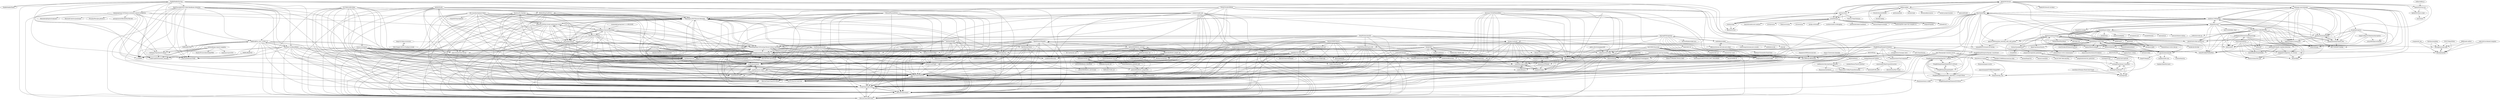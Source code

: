 digraph G {
"bplok20010/eval5" -> "peacetrue/ra-data-spring-rest"
"bplok20010/eval5" -> "SaltedFishkkk/WeiXinIPad"
"bplok20010/eval5" -> "axetroy/vm.js"
"bplok20010/eval5" -> "sulianapp-com/sulianapp"
"bplok20010/eval5" -> "AlanCheen/Flap"
"bplok20010/eval5" -> "bplok20010/taro-script"
"bplok20010/eval5" -> "Siubaak/sval" ["e"=1]
"bplok20010/eval5" -> "bramblex/jsjs"
"bplok20010/eval5" -> "sablejs/sablejs"
"bplok20010/eval5" -> "ambition119/FlinkSQL"
"bplok20010/eval5" -> "bplok20010/eval5-wx-demo"
"bplok20010/eval5" -> "bplok20010/vue-toy"
"bplok20010/eval5" -> "gnanquanmama/pangolin"
"bplok20010/eval5" -> "lanjerry/lanjerry-framework"
"bplok20010/eval5" -> "gnanquanmama/tropical_fish"
"PaddlePaddle/FleetX" -> "PaddlePaddle/Serving"
"PaddlePaddle/Serving" -> "PaddlePaddle/FleetX"
"PaddlePaddle/Serving" -> "Galloping-Vijay/laravel-wjfcms"
"PaddlePaddle/Serving" -> "liberumChain/Chain3Go"
"PaddlePaddle/Serving" -> "JChrysanthemum/VSMD"
"PaddlePaddle/Serving" -> "HAIRLAB/Pre_Surv_COVID_19"
"PaddlePaddle/Serving" -> "ir-st/ANPT"
"PaddlePaddle/Serving" -> "CodeFrankZZZ/machine_learning"
"PaddlePaddle/Serving" -> "chenmingxiang110/Chinese-automatic-speech-recognition"
"PaddlePaddle/Serving" -> "HaiyangLiu1997/Pytorch-Networks"
"PaddlePaddle/Serving" -> "CreditTone/radar-frida"
"PaddlePaddle/Serving" -> "liberumChain/LBR-Mask"
"PaddlePaddle/Serving" -> "mortimer-cra/AlarmRobot"
"PaddlePaddle/Serving" -> "chenmingxiang110/Growing-Neural-Cellular-Automata"
"PaddlePaddle/Serving" -> "liberumChain/chain3"
"PaddlePaddle/Serving" -> "HaloTrouvaille/YOLO-Multi-Backbones-Attention"
"skishore/makemeahanzi" -> "chanind/hanzi-writer"
"skishore/makemeahanzi" -> "chanind/hanzi-writer-data"
"skishore/makemeahanzi" -> "skishore/inkstone"
"skishore/makemeahanzi" -> "parsimonhi/animCJK"
"skishore/makemeahanzi" -> "theajack/cnchar"
"skishore/makemeahanzi" -> "cburgmer/cjklib"
"skishore/makemeahanzi" -> "bunian/tianzigebishun"
"skishore/makemeahanzi" -> "chanind/hanzi-writer-miniprogram"
"skishore/makemeahanzi" -> "kfcd/chaizi" ["e"=1]
"skishore/makemeahanzi" -> "nieldlr/hanzi"
"skishore/makemeahanzi" -> "gugray/HanziLookupJS"
"skishore/makemeahanzi" -> "KanjiVG/kanjivg" ["e"=1]
"skishore/makemeahanzi" -> "TommyZihao/EasyHanzi"
"skishore/makemeahanzi" -> "cjkvi/cjkvi-ids" ["e"=1]
"skishore/makemeahanzi" -> "ligand-lg/chineseSearch"
"WeibinMeng/LogParse" -> "yysel/xblock-kernel"
"WeibinMeng/LogParse" -> "star2478/server-tech-tree"
"WeibinMeng/LogParse" -> "CreditTone/radar-frida"
"WeibinMeng/LogParse" -> "liberumChain/Chain3Go"
"WeibinMeng/LogParse" -> "mySkey/music-small"
"WeibinMeng/LogParse" -> "liberumChain/LBR-Mask"
"WeibinMeng/LogParse" -> "liberumChain/Chain3Go-master"
"WeibinMeng/LogParse" -> "liberumChain/chain3"
"WeibinMeng/LogParse" -> "yysel/xblock-react"
"WeibinMeng/LogParse" -> "ccckblaze/libxsocks"
"WeibinMeng/LogParse" -> "Colaplusice/book_recommend"
"WeibinMeng/LogParse" -> "northka/exposure"
"WeibinMeng/LogParse" -> "shine-design/shine-design"
"WeibinMeng/LogParse" -> "HaiyangLiu1997/Pytorch-Networks"
"WeibinMeng/LogParse" -> "herorest/px2vw"
"Colaplusice/book_recommend" -> "CreditTone/radar-frida"
"Colaplusice/book_recommend" -> "liberumChain/Chain3Go"
"Colaplusice/book_recommend" -> "liberumChain/chain3"
"Colaplusice/book_recommend" -> "yysel/xblock-kernel"
"Colaplusice/book_recommend" -> "liberumChain/LBR-Mask"
"Colaplusice/book_recommend" -> "liberumChain/Chain3Go-master"
"Colaplusice/book_recommend" -> "star2478/server-tech-tree"
"Colaplusice/book_recommend" -> "whw19970927/JavaSecret"
"Colaplusice/book_recommend" -> "ccckblaze/libxsocks"
"Colaplusice/book_recommend" -> "vihuela/GsonPlugin"
"Colaplusice/book_recommend" -> "northka/exposure"
"DeepWisdom/AutoDL" -> "Symbo1/wsltools"
"DeepWisdom/AutoDL" -> "nilorg/oauth2"
"DeepWisdom/AutoDL" -> "vihuela/GsonPlugin"
"DeepWisdom/AutoDL" -> "Colaplusice/book_recommend"
"DeepWisdom/AutoDL" -> "sellardoor/react-blog"
"DeepWisdom/AutoDL" -> "CreditTone/radar-frida"
"DeepWisdom/AutoDL" -> "CoderWQYao/WQCharts-iOS"
"DeepWisdom/AutoDL" -> "ZYKJShadow/vue-asyncLoadJs"
"DeepWisdom/AutoDL" -> "chenmingxiang110/Growing-Neural-Cellular-Automata"
"DeepWisdom/AutoDL" -> "liberumChain/chain3"
"DeepWisdom/AutoDL" -> "liberumChain/Chain3Go"
"DeepWisdom/AutoDL" -> "northka/exposure"
"DeepWisdom/AutoDL" -> "hiNISAL/mpup"
"DeepWisdom/AutoDL" -> "sunbx/Box-aepp-mobile"
"DeepWisdom/AutoDL" -> "yankooo/wasps"
"AlanCheen/Flap" -> "peacetrue/ra-data-spring-rest"
"AlanCheen/Flap" -> "SaltedFishkkk/WeiXinIPad"
"AlanCheen/Flap" -> "sulianapp-com/sulianapp"
"AlanCheen/Flap" -> "liberumChain/Chain3Go"
"AlanCheen/Flap" -> "CreditTone/radar-frida"
"AlanCheen/Flap" -> "ambition119/FlinkSQL"
"AlanCheen/Flap" -> "gbyy422990/machine_learning_code_with_python"
"AlanCheen/Flap" -> "lanjerry/lanjerry-framework"
"AlanCheen/Flap" -> "northka/exposure"
"AlanCheen/Flap" -> "liberumChain/chain3"
"AlanCheen/Flap" -> "yysel/xblock-kernel"
"AlanCheen/Flap" -> "liberumChain/Chain3Go-master"
"AlanCheen/Flap" -> "liberumChain/LBR-Mask"
"AlanCheen/Flap" -> "HaiyangLiu1997/Pytorch-Networks"
"AlanCheen/Flap" -> "Colaplusice/book_recommend"
"hongwen1993/fast-drools-spring-boot-starter" -> "liberumChain/Chain3Go"
"hongwen1993/fast-drools-spring-boot-starter" -> "CreditTone/radar-frida"
"hongwen1993/fast-drools-spring-boot-starter" -> "HaiyangLiu1997/Pytorch-Networks"
"hongwen1993/fast-drools-spring-boot-starter" -> "liberumChain/chain3"
"hongwen1993/fast-drools-spring-boot-starter" -> "liberumChain/Chain3Go-master"
"hongwen1993/fast-drools-spring-boot-starter" -> "shine-design/shine-design"
"hongwen1993/fast-drools-spring-boot-starter" -> "liberumChain/LBR-Mask"
"hongwen1993/fast-drools-spring-boot-starter" -> "northka/exposure"
"hongwen1993/fast-drools-spring-boot-starter" -> "tensorlayer/RLzoo"
"hongwen1993/fast-drools-spring-boot-starter" -> "Colaplusice/book_recommend"
"hongwen1993/fast-drools-spring-boot-starter" -> "chenmingxiang110/Growing-Neural-Cellular-Automata"
"hongwen1993/fast-drools-spring-boot-starter" -> "vihuela/GsonPlugin"
"hongwen1993/fast-drools-spring-boot-starter" -> "yuanmabiji/Java-SourceCode-Blogs"
"hongwen1993/fast-drools-spring-boot-starter" -> "yysel/xblock-kernel"
"hongwen1993/fast-drools-spring-boot-starter" -> "whw19970927/JavaSecret"
"haxqer/jira" -> "haxqer/confluence"
"haxqer/jira" -> "nilorg/oauth2"
"haxqer/jira" -> "fooldoc/php-rdkafka-sdk"
"haxqer/jira" -> "yankooo/wasps"
"haxqer/jira" -> "sellardoor/react-blog"
"haxqer/jira" -> "mikudos/mikudos-socketio-app"
"haxqer/jira" -> "CreditTone/radar-frida"
"haxqer/jira" -> "ccckblaze/libxsocks"
"haxqer/jira" -> "Colaplusice/book_recommend"
"haxqer/jira" -> "vihuela/GsonPlugin"
"haxqer/jira" -> "sunbx/Box-aepp-mobile"
"haxqer/jira" -> "liberumChain/chain3"
"haxqer/jira" -> "liberumChain/Chain3Go"
"haxqer/jira" -> "herorest/px2vw"
"bramblex/jsjs" -> "axetroy/vm.js"
"bramblex/jsjs" -> "jrainlau/canjs"
"bramblex/jsjs" -> "acornjs/acorn" ["e"=1]
"bramblex/jsjs" -> "RubyLouvre/anu" ["e"=1]
"bramblex/jsjs" -> "bplok20010/eval5"
"bramblex/jsjs" -> "estree/estree" ["e"=1]
"bramblex/jsjs" -> "Siubaak/sval" ["e"=1]
"bramblex/jsjs" -> "jkeylu/evil-eval"
"bramblex/jsjs" -> "quickjs-zh/QuickJS" ["e"=1]
"bramblex/jsjs" -> "nswbmw/node-in-debugging" ["e"=1]
"bramblex/jsjs" -> "jamiebuilds/babel-handbook" ["e"=1]
"bramblex/jsjs" -> "HcySunYang/vue-design" ["e"=1]
"bramblex/jsjs" -> "starkwang/the-super-tiny-compiler-cn" ["e"=1]
"bramblex/jsjs" -> "webpack/tapable" ["e"=1]
"bramblex/jsjs" -> "hanzichi/underscore-analysis" ["e"=1]
"hantmac/fuckdb" -> "liberumChain/Chain3Go"
"hantmac/fuckdb" -> "CreditTone/radar-frida"
"hantmac/fuckdb" -> "liberumChain/chain3"
"hantmac/fuckdb" -> "liberumChain/LBR-Mask"
"hantmac/fuckdb" -> "yysel/xblock-kernel"
"hantmac/fuckdb" -> "liberumChain/Chain3Go-master"
"hantmac/fuckdb" -> "Molecular-Future/MOS"
"hantmac/fuckdb" -> "star2478/server-tech-tree"
"hantmac/fuckdb" -> "herorest/px2vw"
"hantmac/fuckdb" -> "vihuela/GsonPlugin"
"hantmac/fuckdb" -> "whw19970927/JavaSecret"
"hantmac/fuckdb" -> "mySkey/music-small"
"hantmac/fuckdb" -> "chenmingxiang110/Growing-Neural-Cellular-Automata"
"hantmac/fuckdb" -> "sup-fiveyear/Notes"
"hantmac/fuckdb" -> "ccckblaze/libxsocks"
"chanind/hanzi-writer" -> "skishore/makemeahanzi"
"chanind/hanzi-writer" -> "chanind/hanzi-writer-data"
"chanind/hanzi-writer" -> "theajack/cnchar"
"chanind/hanzi-writer" -> "skishore/inkstone"
"chanind/hanzi-writer" -> "parsimonhi/animCJK"
"chanind/hanzi-writer" -> "chanind/hanzi-writer-miniprogram"
"chanind/hanzi-writer" -> "hotoo/pinyin" ["e"=1]
"chanind/hanzi-writer" -> "pwxcoo/chinese-xinhua" ["e"=1]
"chanind/hanzi-writer" -> "nieldlr/hanzi"
"chanind/hanzi-writer" -> "sxei/pinyinjs" ["e"=1]
"chanind/hanzi-writer" -> "yanyiwu/nodejieba" ["e"=1]
"chanind/hanzi-writer" -> "zh-lx/pinyin-pro" ["e"=1]
"chanind/hanzi-writer" -> "cburgmer/cjklib"
"chanind/hanzi-writer" -> "kfcd/chaizi" ["e"=1]
"chanind/hanzi-writer" -> "ecomfe/fontmin" ["e"=1]
"skishore/inkstone" -> "skishore/makemeahanzi"
"skishore/inkstone" -> "chanind/hanzi-writer"
"skishore/inkstone" -> "chanind/hanzi-writer-data"
"skishore/inkstone" -> "chanind/hanzi-writer-miniprogram"
"skishore/inkstone" -> "hugolpz/audio-cmn"
"skishore/inkstone" -> "parsimonhi/animCJK"
"skishore/inkstone" -> "d33tah/strokes"
"Alic-yuan/nlp-beginner-finish" -> "liberumChain/Chain3Go"
"Alic-yuan/nlp-beginner-finish" -> "HaiyangLiu1997/Pytorch-Networks"
"Alic-yuan/nlp-beginner-finish" -> "CreditTone/radar-frida"
"Alic-yuan/nlp-beginner-finish" -> "liberumChain/chain3"
"Alic-yuan/nlp-beginner-finish" -> "tensorlayer/RLzoo"
"Alic-yuan/nlp-beginner-finish" -> "hongwen1993/fast-drools-spring-boot-starter"
"Alic-yuan/nlp-beginner-finish" -> "yuanmabiji/Java-SourceCode-Blogs"
"Alic-yuan/nlp-beginner-finish" -> "liberumChain/Chain3Go-master"
"Alic-yuan/nlp-beginner-finish" -> "northka/exposure"
"Alic-yuan/nlp-beginner-finish" -> "liberumChain/LBR-Mask"
"Alic-yuan/nlp-beginner-finish" -> "FudanNLP/nlp-beginner" ["e"=1]
"Alic-yuan/nlp-beginner-finish" -> "UlionTse/translators"
"Alic-yuan/nlp-beginner-finish" -> "Colaplusice/book_recommend"
"Alic-yuan/nlp-beginner-finish" -> "yysel/xblock-kernel"
"Alic-yuan/nlp-beginner-finish" -> "whw19970927/JavaSecret"
"CoderWQYao/WQCharts-iOS" -> "CreditTone/radar-frida"
"CoderWQYao/WQCharts-iOS" -> "liberumChain/Chain3Go"
"CoderWQYao/WQCharts-iOS" -> "yysel/xblock-kernel"
"CoderWQYao/WQCharts-iOS" -> "liberumChain/LBR-Mask"
"CoderWQYao/WQCharts-iOS" -> "liberumChain/chain3"
"CoderWQYao/WQCharts-iOS" -> "liberumChain/Chain3Go-master"
"CoderWQYao/WQCharts-iOS" -> "Symbo1/wsltools"
"CoderWQYao/WQCharts-iOS" -> "star2478/server-tech-tree"
"CoderWQYao/WQCharts-iOS" -> "Colaplusice/book_recommend"
"CoderWQYao/WQCharts-iOS" -> "mySkey/music-small"
"CoderWQYao/WQCharts-iOS" -> "northka/exposure"
"CoderWQYao/WQCharts-iOS" -> "ccckblaze/libxsocks"
"CoderWQYao/WQCharts-iOS" -> "Hsiang-xxs/Note-DApp"
"CoderWQYao/WQCharts-iOS" -> "whw19970927/JavaSecret"
"CoderWQYao/WQCharts-iOS" -> "Hsiang-xxs/Crowdfundings"
"CreditTone/radar-frida" -> "liberumChain/Chain3Go"
"CreditTone/radar-frida" -> "liberumChain/chain3"
"CreditTone/radar-frida" -> "liberumChain/LBR-Mask"
"HaiyangLiu1997/Pytorch-Networks" -> "liberumChain/Chain3Go"
"HaiyangLiu1997/Pytorch-Networks" -> "CreditTone/radar-frida"
"HaiyangLiu1997/Pytorch-Networks" -> "liberumChain/chain3"
"HaiyangLiu1997/Pytorch-Networks" -> "liberumChain/Chain3Go-master"
"HaiyangLiu1997/Pytorch-Networks" -> "liberumChain/LBR-Mask"
"HaiyangLiu1997/Pytorch-Networks" -> "northka/exposure"
"HaiyangLiu1997/Pytorch-Networks" -> "vihuela/GsonPlugin"
"HaiyangLiu1997/Pytorch-Networks" -> "Colaplusice/book_recommend"
"HaiyangLiu1997/Pytorch-Networks" -> "tensorlayer/RLzoo"
"HaiyangLiu1997/Pytorch-Networks" -> "chenmingxiang110/Growing-Neural-Cellular-Automata"
"HaiyangLiu1997/Pytorch-Networks" -> "Molecular-Future/MOS"
"HaiyangLiu1997/Pytorch-Networks" -> "whw19970927/JavaSecret"
"HaiyangLiu1997/Pytorch-Networks" -> "yysel/xblock-kernel"
"HaiyangLiu1997/Pytorch-Networks" -> "hongwen1993/fast-drools-spring-boot-starter"
"HaiyangLiu1997/Pytorch-Networks" -> "LuoPeiQin/Bluetooth"
"UlionTse/translators" -> "liberumChain/Chain3Go"
"UlionTse/translators" -> "HaiyangLiu1997/Pytorch-Networks"
"UlionTse/translators" -> "CreditTone/radar-frida"
"UlionTse/translators" -> "liberumChain/chain3"
"UlionTse/translators" -> "liberumChain/Chain3Go-master"
"UlionTse/translators" -> "northka/exposure"
"UlionTse/translators" -> "liberumChain/LBR-Mask"
"UlionTse/translators" -> "tensorlayer/RLzoo"
"UlionTse/translators" -> "Colaplusice/book_recommend"
"UlionTse/translators" -> "hongwen1993/fast-drools-spring-boot-starter"
"UlionTse/translators" -> "yuanmabiji/Java-SourceCode-Blogs"
"UlionTse/translators" -> "vihuela/GsonPlugin"
"UlionTse/translators" -> "yysel/xblock-kernel"
"UlionTse/translators" -> "whw19970927/JavaSecret"
"UlionTse/translators" -> "mySkey/music-small"
"Xunzhuo/OI_Sharing" -> "liberumChain/Chain3Go"
"Xunzhuo/OI_Sharing" -> "CreditTone/radar-frida"
"Xunzhuo/OI_Sharing" -> "HaiyangLiu1997/Pytorch-Networks"
"Xunzhuo/OI_Sharing" -> "liberumChain/chain3"
"Xunzhuo/OI_Sharing" -> "northka/exposure"
"Xunzhuo/OI_Sharing" -> "liberumChain/Chain3Go-master"
"Xunzhuo/OI_Sharing" -> "vihuela/GsonPlugin"
"Xunzhuo/OI_Sharing" -> "liberumChain/LBR-Mask"
"Xunzhuo/OI_Sharing" -> "Colaplusice/book_recommend"
"Xunzhuo/OI_Sharing" -> "chenmingxiang110/Growing-Neural-Cellular-Automata"
"Xunzhuo/OI_Sharing" -> "tensorlayer/RLzoo"
"Xunzhuo/OI_Sharing" -> "whw19970927/JavaSecret"
"Xunzhuo/OI_Sharing" -> "yysel/xblock-kernel"
"Xunzhuo/OI_Sharing" -> "hongwen1993/fast-drools-spring-boot-starter"
"Xunzhuo/OI_Sharing" -> "nilorg/oauth2"
"flwmxd/PharaohStroy" -> "liberumChain/Chain3Go"
"flwmxd/PharaohStroy" -> "CreditTone/radar-frida"
"flwmxd/PharaohStroy" -> "liberumChain/chain3"
"flwmxd/PharaohStroy" -> "liberumChain/LBR-Mask"
"flwmxd/PharaohStroy" -> "liberumChain/Chain3Go-master"
"flwmxd/PharaohStroy" -> "yysel/xblock-kernel"
"flwmxd/PharaohStroy" -> "Hsiang-xxs/Note-DApp"
"flwmxd/PharaohStroy" -> "Colaplusice/book_recommend"
"flwmxd/PharaohStroy" -> "vihuela/GsonPlugin"
"flwmxd/PharaohStroy" -> "whw19970927/JavaSecret"
"flwmxd/PharaohStroy" -> "HaiyangLiu1997/Pytorch-Networks"
"flwmxd/PharaohStroy" -> "northka/exposure"
"flwmxd/PharaohStroy" -> "mikudos/mikudos-socketio-app"
"flwmxd/PharaohStroy" -> "star2478/server-tech-tree"
"flwmxd/PharaohStroy" -> "LuoPeiQin/Bluetooth"
"leelovejava/doc" -> "yysel/xblock-kernel"
"leelovejava/doc" -> "liberumChain/Chain3Go-master"
"leelovejava/doc" -> "liberumChain/Chain3Go"
"leelovejava/doc" -> "yysel/xblock-react"
"leelovejava/doc" -> "star2478/server-tech-tree"
"leelovejava/doc" -> "liberumChain/LBR-Mask"
"leelovejava/doc" -> "CreditTone/radar-frida"
"leelovejava/doc" -> "liberumChain/chain3"
"leelovejava/doc" -> "ccckblaze/libxsocks"
"leelovejava/doc" -> "mikudos/mikudos-message-pusher"
"leelovejava/doc" -> "Colaplusice/book_recommend"
"liberumChain/Chain3Go" -> "CreditTone/radar-frida"
"liberumChain/Chain3Go" -> "liberumChain/chain3"
"liberumChain/Chain3Go" -> "liberumChain/Chain3Go-master"
"liberumChain/Chain3Go" -> "liberumChain/LBR-Mask"
"liberumChain/Chain3Go-master" -> "liberumChain/Chain3Go"
"liberumChain/Chain3Go-master" -> "CreditTone/radar-frida"
"liberumChain/LBR-Mask" -> "liberumChain/Chain3Go"
"liberumChain/LBR-Mask" -> "CreditTone/radar-frida"
"liberumChain/chain3" -> "liberumChain/Chain3Go"
"liberumChain/chain3" -> "CreditTone/radar-frida"
"liberumChain/chain3" -> "liberumChain/LBR-Mask"
"mikudos/mikudos-socketio-app" -> "CreditTone/radar-frida"
"modood/btckeygen" -> "sunbx/Box-aepp-mobile"
"modood/btckeygen" -> "nilorg/oauth2"
"modood/btckeygen" -> "yankooo/wasps"
"modood/btckeygen" -> "sunbx/AEasy.io"
"modood/btckeygen" -> "wannature/video-qa-FAAAN"
"modood/btckeygen" -> "vihuela/GsonPlugin"
"modood/btckeygen" -> "wannature/VPModel"
"modood/btckeygen" -> "yuedashen88/newbee"
"modood/btckeygen" -> "BuaaNoCode/nocode_backend"
"modood/btckeygen" -> "liberumChain/chain3"
"modood/btckeygen" -> "liberumChain/Chain3Go"
"modood/btckeygen" -> "liberumChain/Chain3Go-master"
"modood/btckeygen" -> "liberumChain/LBR-Mask"
"modood/btckeygen" -> "CreditTone/radar-frida"
"modood/btckeygen" -> "Molecular-Future/MOS"
"mySkey/music-small" -> "yysel/xblock-kernel"
"mySkey/music-small" -> "star2478/server-tech-tree"
"mySkey/music-small" -> "yysel/xblock-react"
"mySkey/music-small" -> "CreditTone/radar-frida"
"mySkey/music-small" -> "liberumChain/LBR-Mask"
"mySkey/music-small" -> "liberumChain/Chain3Go"
"mySkey/music-small" -> "liberumChain/chain3"
"nilorg/oauth2" -> "sunbx/Box-aepp-mobile"
"star2478/server-tech-tree" -> "yysel/xblock-kernel"
"sunbx/Box-aepp-mobile" -> "nilorg/oauth2"
"sunbx/Box-aepp-mobile" -> "sunbx/AEasy.io"
"sunbx/Box-aepp-mobile" -> "yankooo/wasps"
"tensorlayer/RLzoo" -> "liberumChain/Chain3Go"
"tensorlayer/RLzoo" -> "HaiyangLiu1997/Pytorch-Networks"
"tensorlayer/RLzoo" -> "CreditTone/radar-frida"
"tensorlayer/RLzoo" -> "liberumChain/chain3"
"tensorlayer/RLzoo" -> "liberumChain/Chain3Go-master"
"tensorlayer/RLzoo" -> "northka/exposure"
"tensorlayer/RLzoo" -> "liberumChain/LBR-Mask"
"tensorlayer/RLzoo" -> "Colaplusice/book_recommend"
"tensorlayer/RLzoo" -> "vihuela/GsonPlugin"
"tensorlayer/RLzoo" -> "hongwen1993/fast-drools-spring-boot-starter"
"tensorlayer/RLzoo" -> "yysel/xblock-kernel"
"tensorlayer/RLzoo" -> "yuanmabiji/Java-SourceCode-Blogs"
"tensorlayer/RLzoo" -> "whw19970927/JavaSecret"
"tensorlayer/RLzoo" -> "chenmingxiang110/Growing-Neural-Cellular-Automata"
"tensorlayer/RLzoo" -> "mySkey/music-small"
"tongyangsheng/Pangolin" -> "yysel/xblock-kernel"
"vihuela/GsonPlugin" -> "liberumChain/Chain3Go"
"wangshujingscan/nhyai" -> "liberumChain/chain3"
"wangshujingscan/nhyai" -> "nilorg/oauth2"
"wangshujingscan/nhyai" -> "CreditTone/radar-frida"
"wangshujingscan/nhyai" -> "yysel/xblock-kernel"
"wangshujingscan/nhyai" -> "vihuela/GsonPlugin"
"wangshujingscan/nhyai" -> "tifoit/notebooks"
"wangshujingscan/nhyai" -> "don-lin/group10-healingpaws"
"wangshujingscan/nhyai" -> "ZYKJShadow/vue-asyncLoadJs"
"wangshujingscan/nhyai" -> "star2478/server-tech-tree"
"wangshujingscan/nhyai" -> "Colaplusice/book_recommend"
"wangshujingscan/nhyai" -> "liberumChain/LBR-Mask"
"wangshujingscan/nhyai" -> "liberumChain/Chain3Go"
"wangshujingscan/nhyai" -> "yysel/xblock-react"
"wangshujingscan/nhyai" -> "ccckblaze/express-response-filter"
"wangshujingscan/nhyai" -> "ccckblaze/libxsocks"
"yuanmabiji/Java-SourceCode-Blogs" -> "liberumChain/Chain3Go"
"yuanmabiji/Java-SourceCode-Blogs" -> "HaiyangLiu1997/Pytorch-Networks"
"yuanmabiji/Java-SourceCode-Blogs" -> "CreditTone/radar-frida"
"yuanmabiji/Java-SourceCode-Blogs" -> "liberumChain/chain3"
"yuanmabiji/Java-SourceCode-Blogs" -> "liberumChain/LBR-Mask"
"yuanmabiji/Java-SourceCode-Blogs" -> "liberumChain/Chain3Go-master"
"yuanmabiji/Java-SourceCode-Blogs" -> "tensorlayer/RLzoo"
"yuanmabiji/Java-SourceCode-Blogs" -> "northka/exposure"
"yuanmabiji/Java-SourceCode-Blogs" -> "Colaplusice/book_recommend"
"yuanmabiji/Java-SourceCode-Blogs" -> "hongwen1993/fast-drools-spring-boot-starter"
"yuanmabiji/Java-SourceCode-Blogs" -> "vihuela/GsonPlugin"
"yuanmabiji/Java-SourceCode-Blogs" -> "yysel/xblock-kernel"
"yuanmabiji/Java-SourceCode-Blogs" -> "whw19970927/JavaSecret"
"yuanmabiji/Java-SourceCode-Blogs" -> "UlionTse/translators"
"yuanmabiji/Java-SourceCode-Blogs" -> "chenmingxiang110/Growing-Neural-Cellular-Automata"
"yysel/xblock-kernel" -> "star2478/server-tech-tree"
"yysel/xblock-kernel" -> "yysel/xblock-react"
"yysel/xblock-kernel" -> "mySkey/music-small"
"yysel/xblock-react" -> "yysel/xblock-kernel"
"yysel/xblock-react" -> "star2478/server-tech-tree"
"theajack/cnchar" -> "lanjerry/lanjerry-framework"
"theajack/cnchar" -> "ambition119/FlinkSQL"
"theajack/cnchar" -> "LiHe0308/algo"
"theajack/cnchar" -> "duanhf2012/origin" ["e"=1]
"theajack/cnchar" -> "AlanCheen/Flap"
"theajack/cnchar" -> "sulianapp-com/sulianapp"
"theajack/cnchar" -> "peacetrue/ra-data-spring-rest"
"theajack/cnchar" -> "chanind/hanzi-writer"
"theajack/cnchar" -> "gnanquanmama/tropical_fish"
"theajack/cnchar" -> "gnanquanmama/pangolin"
"theajack/cnchar" -> "huangzhikun1995/IPM-Net"
"theajack/cnchar" -> "gbyy422990/machine_learning_code_with_python"
"theajack/cnchar" -> "yfelvis/mtcc"
"theajack/cnchar" -> "ben1234560/k8s_PaaS" ["e"=1]
"theajack/cnchar" -> "SaltedFishkkk/WeiXinIPad"
"nullptrX/pangle_flutter" -> "gstory0404/flutter_unionad"
"nullptrX/pangle_flutter" -> "gstory0404/flutter_pangrowth"
"nullptrX/pangle_flutter" -> "FlutterAds/flutter_gromore_ads"
"nullptrX/pangle_flutter" -> "OpenFlutter/Pangolin"
"2557606319/H5-Kline" -> "yysel/xblock-kernel"
"2557606319/H5-Kline" -> "liberumChain/Chain3Go"
"2557606319/H5-Kline" -> "CreditTone/radar-frida"
"2557606319/H5-Kline" -> "mySkey/music-small"
"2557606319/H5-Kline" -> "liberumChain/chain3"
"2557606319/H5-Kline" -> "star2478/server-tech-tree"
"2557606319/H5-Kline" -> "liberumChain/LBR-Mask"
"2557606319/H5-Kline" -> "liberumChain/Chain3Go-master"
"2557606319/H5-Kline" -> "Colaplusice/book_recommend"
"2557606319/H5-Kline" -> "shine-design/shine-design"
"2557606319/H5-Kline" -> "northka/exposure"
"2557606319/H5-Kline" -> "yysel/xblock-react"
"2557606319/H5-Kline" -> "WeibinMeng/LogParse"
"2557606319/H5-Kline" -> "HaiyangLiu1997/Pytorch-Networks"
"2557606319/H5-Kline" -> "monaco-io/request"
"33357/VideoToText" -> "hbsndg/awesome-mpx"
"33357/VideoToText" -> "hbsndg/mpxday"
"8696/node-ueditor" -> "hbsndg/awesome-mpx"
"8696/node-ueditor" -> "hbsndg/mpxday"
"DreamCats/JavaBooks" -> "liberumChain/Chain3Go"
"DreamCats/JavaBooks" -> "CreditTone/radar-frida"
"DreamCats/JavaBooks" -> "mySkey/music-small"
"DreamCats/JavaBooks" -> "yysel/xblock-kernel"
"DreamCats/JavaBooks" -> "liberumChain/Chain3Go-master"
"DreamCats/JavaBooks" -> "liberumChain/LBR-Mask"
"DreamCats/JavaBooks" -> "star2478/server-tech-tree"
"DreamCats/JavaBooks" -> "liberumChain/chain3"
"DreamCats/JavaBooks" -> "Colaplusice/book_recommend"
"DreamCats/JavaBooks" -> "HaiyangLiu1997/Pytorch-Networks"
"DreamCats/JavaBooks" -> "shine-design/shine-design"
"DreamCats/JavaBooks" -> "northka/exposure"
"DreamCats/JavaBooks" -> "tifoit/notebooks"
"DreamCats/JavaBooks" -> "Hsiang-xxs/Crowdfundings"
"DreamCats/JavaBooks" -> "WeibinMeng/LogParse"
"Galloping-Vijay/laravel-wjfcms" -> "JChrysanthemum/VSMD"
"Galloping-Vijay/laravel-wjfcms" -> "ir-st/ANPT"
"Galloping-Vijay/laravel-wjfcms" -> "CodeFrankZZZ/machine_learning"
"GaozyDev/CoolWeather" -> "yysel/xblock-kernel"
"GaozyDev/CoolWeather" -> "yysel/xblock-react"
"GaozyDev/CoolWeather" -> "lilaobiao/echartsVueComponent"
"GaozyDev/CoolWeather" -> "tifoit/notebooks"
"GaozyDev/CoolWeather" -> "star2478/server-tech-tree"
"HaloTrouvaille/YOLO-Multi-Backbones-Attention" -> "Galloping-Vijay/laravel-wjfcms"
"HaloTrouvaille/YOLO-Multi-Backbones-Attention" -> "liberumChain/Chain3Go"
"HaloTrouvaille/YOLO-Multi-Backbones-Attention" -> "ir-st/ANPT"
"HaloTrouvaille/YOLO-Multi-Backbones-Attention" -> "JChrysanthemum/VSMD"
"HaloTrouvaille/YOLO-Multi-Backbones-Attention" -> "HAIRLAB/Pre_Surv_COVID_19"
"HaloTrouvaille/YOLO-Multi-Backbones-Attention" -> "CodeFrankZZZ/machine_learning"
"HaloTrouvaille/YOLO-Multi-Backbones-Attention" -> "CreditTone/radar-frida"
"HaloTrouvaille/YOLO-Multi-Backbones-Attention" -> "chenmingxiang110/Chinese-automatic-speech-recognition"
"HaloTrouvaille/YOLO-Multi-Backbones-Attention" -> "HaiyangLiu1997/Pytorch-Networks"
"HaloTrouvaille/YOLO-Multi-Backbones-Attention" -> "liberumChain/LBR-Mask"
"HaloTrouvaille/YOLO-Multi-Backbones-Attention" -> "mortimer-cra/AlarmRobot"
"HaloTrouvaille/YOLO-Multi-Backbones-Attention" -> "liberumChain/Chain3Go-master"
"HaloTrouvaille/YOLO-Multi-Backbones-Attention" -> "HAIRLAB/CPSid"
"HaloTrouvaille/YOLO-Multi-Backbones-Attention" -> "Colaplusice/book_recommend"
"HaloTrouvaille/YOLO-Multi-Backbones-Attention" -> "liberumChain/chain3"
"Hsiang-xxs/Auction" -> "CreditTone/radar-frida"
"Hsiang-xxs/Auction" -> "yysel/xblock-kernel"
"LuoPeiQin/Bluetooth" -> "liberumChain/Chain3Go"
"LuoPeiQin/Bluetooth" -> "CreditTone/radar-frida"
"LuoPeiQin/Bluetooth" -> "liberumChain/Chain3Go-master"
"LuoPeiQin/Bluetooth" -> "liberumChain/chain3"
"LuoPeiQin/Bluetooth" -> "vihuela/GsonPlugin"
"LuoPeiQin/Bluetooth" -> "liberumChain/LBR-Mask"
"LuoPeiQin/Bluetooth" -> "yysel/xblock-kernel"
"LuoPeiQin/Bluetooth" -> "Colaplusice/book_recommend"
"LuoPeiQin/Bluetooth" -> "whw19970927/JavaSecret"
"LuoPeiQin/Bluetooth" -> "mikudos/mikudos-socketio-app"
"LuoPeiQin/Bluetooth" -> "northka/exposure"
"LuoPeiQin/Bluetooth" -> "nilorg/oauth2"
"LuoPeiQin/Bluetooth" -> "star2478/server-tech-tree"
"LuoPeiQin/Bluetooth" -> "HaiyangLiu1997/Pytorch-Networks"
"LuoPeiQin/Bluetooth" -> "ccckblaze/libxsocks"
"Singularity0909/awesome-bot" -> "qtw1998/aug-efficientdet"
"ZNLP/ATSum" -> "ZNLP/NCLS-Corpora"
"ZNLP/ATSum" -> "qtw1998/aug-efficientdet"
"ZNLP/ATSum" -> "nilorg/oauth2"
"chenmingxiang110/Chinese-automatic-speech-recognition" -> "Galloping-Vijay/laravel-wjfcms"
"chenmingxiang110/Chinese-automatic-speech-recognition" -> "chenmingxiang110/Growing-Neural-Cellular-Automata"
"chenmingxiang110/Chinese-automatic-speech-recognition" -> "ir-st/ANPT"
"chenmingxiang110/Chinese-automatic-speech-recognition" -> "CodeFrankZZZ/machine_learning"
"chenmingxiang110/Chinese-automatic-speech-recognition" -> "liberumChain/Chain3Go"
"chenmingxiang110/Chinese-automatic-speech-recognition" -> "JChrysanthemum/VSMD"
"chenmingxiang110/Chinese-automatic-speech-recognition" -> "CreditTone/radar-frida"
"chenmingxiang110/Chinese-automatic-speech-recognition" -> "liberumChain/LBR-Mask"
"chenmingxiang110/Chinese-automatic-speech-recognition" -> "HeisenbergEmpire/studynote" ["e"=1]
"chenmingxiang110/Chinese-automatic-speech-recognition" -> "fltenwall/Code-for-JavaScript" ["e"=1]
"chenmingxiang110/Chinese-automatic-speech-recognition" -> "HAIRLAB/Pre_Surv_COVID_19"
"chenmingxiang110/Chinese-automatic-speech-recognition" -> "PercyJon/PercyJon.github.io" ["e"=1]
"chenmingxiang110/Chinese-automatic-speech-recognition" -> "springmonster/RestfulTool-Retrofit" ["e"=1]
"chenmingxiang110/Chinese-automatic-speech-recognition" -> "HaiyangLiu1997/Pytorch-Networks"
"chenmingxiang110/Growing-Neural-Cellular-Automata" -> "liberumChain/Chain3Go"
"chenmingxiang110/Growing-Neural-Cellular-Automata" -> "vihuela/GsonPlugin"
"chenmingxiang110/Growing-Neural-Cellular-Automata" -> "CreditTone/radar-frida"
"chenmingxiang110/Growing-Neural-Cellular-Automata" -> "liberumChain/chain3"
"chenmingxiang110/Growing-Neural-Cellular-Automata" -> "HaiyangLiu1997/Pytorch-Networks"
"chenmingxiang110/Growing-Neural-Cellular-Automata" -> "nilorg/oauth2"
"chenmingxiang110/Growing-Neural-Cellular-Automata" -> "liberumChain/Chain3Go-master"
"chenmingxiang110/Growing-Neural-Cellular-Automata" -> "liberumChain/LBR-Mask"
"chenmingxiang110/Growing-Neural-Cellular-Automata" -> "northka/exposure"
"chenmingxiang110/Growing-Neural-Cellular-Automata" -> "Molecular-Future/MOS"
"chenmingxiang110/Growing-Neural-Cellular-Automata" -> "Colaplusice/book_recommend"
"chenmingxiang110/Growing-Neural-Cellular-Automata" -> "sellardoor/react-blog"
"chenmingxiang110/Growing-Neural-Cellular-Automata" -> "whw19970927/JavaSecret"
"chenmingxiang110/Growing-Neural-Cellular-Automata" -> "yysel/xblock-kernel"
"chenmingxiang110/Growing-Neural-Cellular-Automata" -> "sunbx/Box-aepp-mobile"
"flymysql/flybook" -> "Cedric-hub/react-h5"
"hbsndg/awesome-mpx" -> "hbsndg/mpxday"
"hbsndg/mpxday" -> "hbsndg/awesome-mpx"
"herorest/jumpGame" -> "yysel/xblock-kernel"
"herorest/px2vw" -> "yysel/xblock-kernel"
"herorest/px2vw" -> "CreditTone/radar-frida"
"herorest/px2vw" -> "liberumChain/chain3"
"herorest/px2vw" -> "liberumChain/LBR-Mask"
"herorest/px2vw" -> "ccckblaze/express-response-filter"
"herorest/px2vw" -> "star2478/server-tech-tree"
"herorest/px2vw" -> "liberumChain/Chain3Go"
"herorest/px2vw" -> "liberumChain/Chain3Go-master"
"hiyoung123/SoftMaskedBert" -> "liberumChain/Chain3Go"
"hiyoung123/SoftMaskedBert" -> "vihuela/GsonPlugin"
"hiyoung123/SoftMaskedBert" -> "yankooo/wasps"
"hiyoung123/SoftMaskedBert" -> "nilorg/oauth2"
"hiyoung123/SoftMaskedBert" -> "CreditTone/radar-frida"
"hiyoung123/SoftMaskedBert" -> "liberumChain/chain3"
"hiyoung123/SoftMaskedBert" -> "sunbx/Box-aepp-mobile"
"hiyoung123/SoftMaskedBert" -> "northka/exposure"
"hiyoung123/SoftMaskedBert" -> "liberumChain/Chain3Go-master"
"hiyoung123/SoftMaskedBert" -> "HaiyangLiu1997/Pytorch-Networks"
"hiyoung123/SoftMaskedBert" -> "liberumChain/LBR-Mask"
"hiyoung123/SoftMaskedBert" -> "Colaplusice/book_recommend"
"hiyoung123/SoftMaskedBert" -> "yysel/xblock-kernel"
"hiyoung123/SoftMaskedBert" -> "whw19970927/JavaSecret"
"hiyoung123/SoftMaskedBert" -> "Molecular-Future/MOS"
"kyai/redis-cui" -> "sellardoor/react-blog"
"kyai/redis-cui" -> "songdony/gin_go" ["e"=1]
"kyai/redis-cui" -> "nilorg/oauth2"
"kyai/redis-cui" -> "qtw1998/aug-efficientdet"
"kyai/redis-cui" -> "emmeair/go-canal" ["e"=1]
"linbudu599/FE-Basics" -> "zev91/simplog-front-end"
"linbudu599/FE-Basics" -> "rywaroy/create-simple-app"
"linbudu599/FE-Basics" -> "CreditTone/radar-frida"
"linbudu599/FE-Basics" -> "hbsndg/awesome-mpx"
"linbudu599/FE-Basics" -> "hbsndg/mpxday"
"linbudu599/FE-Basics" -> "openfext/vue-admin-next"
"linbudu599/FE-Basics" -> "liberumChain/Chain3Go"
"linbudu599/FE-Basics" -> "liberumChain/Chain3Go-master"
"linbudu599/FE-Basics" -> "northka/exposure"
"linbudu599/FE-Basics" -> "Hsiang-xxs/Auction"
"linbudu599/FE-Basics" -> "Cedric-hub/react-h5"
"linbudu599/FE-Basics" -> "liberumChain/LBR-Mask"
"linbudu599/FE-Basics" -> "yysel/xblock-kernel"
"linbudu599/FE-Basics" -> "flymysql/flybook"
"linbudu599/FE-Basics" -> "herorest/jumpGame"
"lixi5338619/asyncpy" -> "nilorg/oauth2"
"lixi5338619/asyncpy" -> "qtw1998/aug-efficientdet"
"lixi5338619/asyncpy" -> "ZYKJShadow/vue-asyncLoadJs"
"lixi5338619/asyncpy" -> "sellardoor/react-blog"
"lixi5338619/asyncpy" -> "yankooo/wasps"
"lixi5338619/asyncpy" -> "vihuela/GsonPlugin"
"lixi5338619/asyncpy" -> "wannature/VPModel"
"lixi5338619/asyncpy" -> "wannature/video-qa-FAAAN"
"lixi5338619/asyncpy" -> "sunbx/AEasy.io"
"monaco-io/request" -> "yysel/xblock-kernel"
"monaco-io/request" -> "liberumChain/chain3"
"monaco-io/request" -> "CreditTone/radar-frida"
"monaco-io/request" -> "star2478/server-tech-tree"
"monaco-io/request" -> "liberumChain/Chain3Go"
"monaco-io/request" -> "liberumChain/Chain3Go-master"
"monaco-io/request" -> "mySkey/music-small"
"monaco-io/request" -> "liberumChain/LBR-Mask"
"monaco-io/request" -> "Colaplusice/book_recommend"
"monaco-io/request" -> "ccckblaze/libxsocks"
"monaco-io/request" -> "Hsiang-xxs/Note-DApp"
"monaco-io/request" -> "shine-design/shine-design"
"monaco-io/request" -> "whw19970927/JavaSecret"
"monaco-io/request" -> "Hsiang-xxs/Auction"
"monaco-io/request" -> "BuaaNoCode/nocode_backend"
"mortimer-cra/AlarmRobot" -> "JChrysanthemum/VSMD"
"mortimer-cra/AlarmRobot" -> "ir-st/ANPT"
"mortimer-cra/AlarmRobot" -> "CreditTone/radar-frida"
"mortimer-cra/AlarmRobot" -> "liberumChain/Chain3Go"
"mortimer-cra/AlarmRobot" -> "liberumChain/LBR-Mask"
"mortimer-cra/AlarmRobot" -> "yysel/xblock-kernel"
"mortimer-cra/AlarmRobot" -> "CodeFrankZZZ/machine_learning"
"mortimer-cra/AlarmRobot" -> "Galloping-Vijay/laravel-wjfcms"
"mortimer-cra/AlarmRobot" -> "liberumChain/chain3"
"mortimer-cra/AlarmRobot" -> "HAIRLAB/Pre_Surv_COVID_19"
"mortimer-cra/AlarmRobot" -> "liberumChain/Chain3Go-master"
"mortimer-cra/AlarmRobot" -> "star2478/server-tech-tree"
"mortimer-cra/AlarmRobot" -> "Colaplusice/book_recommend"
"mortimer-cra/AlarmRobot" -> "mySkey/music-small"
"mortimer-cra/AlarmRobot" -> "ccckblaze/express-response-filter"
"northka/exposure" -> "liberumChain/Chain3Go"
"northka/exposure" -> "CreditTone/radar-frida"
"northka/exposure" -> "liberumChain/chain3"
"northka/exposure" -> "liberumChain/Chain3Go-master"
"northka/exposure" -> "liberumChain/LBR-Mask"
"northka/exposure" -> "yysel/xblock-kernel"
"northka/exposure" -> "vihuela/GsonPlugin"
"northka/exposure" -> "Colaplusice/book_recommend"
"northka/exposure" -> "HaiyangLiu1997/Pytorch-Networks"
"northka/exposure" -> "star2478/server-tech-tree"
"openfext/vue-admin-next" -> "zev91/simplog-front-end"
"openfext/vue-admin-next" -> "Cedric-hub/react-h5"
"openfext/vue-admin-next" -> "liberumChain/Chain3Go"
"openfext/vue-admin-next" -> "CreditTone/radar-frida"
"openfext/vue-admin-next" -> "flymysql/flybook"
"openfext/vue-admin-next" -> "liberumChain/LBR-Mask"
"openfext/vue-admin-next" -> "rywaroy/create-simple-app"
"openfext/vue-admin-next" -> "liberumChain/Chain3Go-master"
"openfext/vue-admin-next" -> "liberumChain/chain3"
"openfext/vue-admin-next" -> "JChrysanthemum/VSMD"
"openfext/vue-admin-next" -> "ccckblaze/libxsocks"
"openfext/vue-admin-next" -> "yysel/xblock-kernel"
"openfext/vue-admin-next" -> "star2478/server-tech-tree"
"openfext/vue-admin-next" -> "liberumChain/whitepaper"
"openfext/vue-admin-next" -> "Hsiang-xxs/Auction"
"oujin-nb/vue-element-template" -> "hbsndg/awesome-mpx"
"oujin-nb/vue-element-template" -> "hbsndg/mpxday"
"sazima/django-request-mapping" -> "JChrysanthemum/VSMD"
"sazima/django-request-mapping" -> "Galloping-Vijay/laravel-wjfcms"
"sazima/django-request-mapping" -> "ShadowProcess/knowledgeWIKI" ["e"=1]
"sazima/django-request-mapping" -> "ir-st/ANPT"
"sazima/django-request-mapping" -> "wgqtmac/cvprw2020" ["e"=1]
"sazima/django-request-mapping" -> "CodeFrankZZZ/machine_learning"
"sellardoor/react-blog" -> "nilorg/oauth2"
"sellardoor/react-blog" -> "vihuela/GsonPlugin"
"sellardoor/react-blog" -> "qtw1998/aug-efficientdet"
"sellardoor/react-blog" -> "liberumChain/chain3"
"sellardoor/react-blog" -> "liberumChain/Chain3Go"
"shine-design/shine-design" -> "yysel/xblock-kernel"
"shine-design/shine-design" -> "CreditTone/radar-frida"
"shine-design/shine-design" -> "star2478/server-tech-tree"
"wannature/VPModel" -> "wannature/video-qa-FAAAN"
"wannature/VPModel" -> "yankooo/wasps"
"wannature/video-qa-FAAAN" -> "wannature/VPModel"
"wannature/video-qa-FAAAN" -> "yankooo/wasps"
"wannature/video-qa-FAAAN" -> "sunbx/Box-aepp-mobile"
"whw19970927/JavaSecret" -> "CreditTone/radar-frida"
"whw19970927/JavaSecret" -> "liberumChain/Chain3Go"
"whw19970927/JavaSecret" -> "liberumChain/chain3"
"yankooo/wasps" -> "sunbx/Box-aepp-mobile"
"yankooo/wasps" -> "nilorg/oauth2"
"yuenov/reader-api" -> "liberumChain/Chain3Go"
"yuenov/reader-api" -> "CreditTone/radar-frida"
"yuenov/reader-api" -> "liberumChain/chain3"
"yuenov/reader-api" -> "liberumChain/LBR-Mask"
"yuenov/reader-api" -> "vihuela/GsonPlugin"
"yuenov/reader-api" -> "Colaplusice/book_recommend"
"yuenov/reader-api" -> "nilorg/oauth2"
"yuenov/reader-api" -> "northka/exposure"
"yuenov/reader-api" -> "liberumChain/Chain3Go-master"
"yuenov/reader-api" -> "yysel/xblock-kernel"
"yuenov/reader-api" -> "HaiyangLiu1997/Pytorch-Networks"
"yuenov/reader-api" -> "star2478/server-tech-tree"
"yuenov/reader-api" -> "sup-fiveyear/Notes"
"yuenov/reader-api" -> "ccckblaze/libxsocks"
"yuenov/reader-api" -> "mySkey/music-small"
"yungzhu/let_log" -> "hbsndg/awesome-mpx"
"yungzhu/let_log" -> "hbsndg/mpxday"
"zev91/simplog-front-end" -> "Cedric-hub/react-h5"
"zev91/simplog-front-end" -> "openfext/vue-admin-next"
"HAIRLAB/Pre_Surv_COVID_19" -> "JChrysanthemum/VSMD"
"HAIRLAB/Pre_Surv_COVID_19" -> "ir-st/ANPT"
"HAIRLAB/Pre_Surv_COVID_19" -> "HAIRLAB/CPSid"
"HAIRLAB/Pre_Surv_COVID_19" -> "liberumChain/Chain3Go"
"HAIRLAB/Pre_Surv_COVID_19" -> "CodeFrankZZZ/machine_learning"
"HAIRLAB/Pre_Surv_COVID_19" -> "Galloping-Vijay/laravel-wjfcms"
"HAIRLAB/Pre_Surv_COVID_19" -> "CreditTone/radar-frida"
"HAIRLAB/Pre_Surv_COVID_19" -> "HAIRLAB/pbSGD"
"HAIRLAB/Pre_Surv_COVID_19" -> "liberumChain/chain3"
"HAIRLAB/Pre_Surv_COVID_19" -> "yuedashen88/newbee"
"HAIRLAB/Pre_Surv_COVID_19" -> "mortimer-cra/AlarmRobot"
"HAIRLAB/Pre_Surv_COVID_19" -> "vihuela/GsonPlugin"
"HAIRLAB/Pre_Surv_COVID_19" -> "liberumChain/LBR-Mask"
"HAIRLAB/Pre_Surv_COVID_19" -> "liberumChain/Chain3Go-master"
"HAIRLAB/Pre_Surv_COVID_19" -> "Colaplusice/book_recommend"
"Symbo1/wsltools" -> "CreditTone/radar-frida"
"Symbo1/wsltools" -> "liberumChain/Chain3Go"
"Symbo1/wsltools" -> "yysel/xblock-kernel"
"Symbo1/wsltools" -> "CoderWQYao/WQCharts-iOS"
"Symbo1/wsltools" -> "liberumChain/chain3"
"Symbo1/wsltools" -> "liberumChain/LBR-Mask"
"Symbo1/wsltools" -> "Colaplusice/book_recommend"
"Symbo1/wsltools" -> "star2478/server-tech-tree"
"Symbo1/wsltools" -> "mySkey/music-small"
"Symbo1/wsltools" -> "BuaaNoCode/nocode_backend"
"Symbo1/wsltools" -> "Hsiang-xxs/Crowdfundings"
"Symbo1/wsltools" -> "liberumChain/Chain3Go-master"
"Symbo1/wsltools" -> "nilorg/oauth2"
"Symbo1/wsltools" -> "vihuela/GsonPlugin"
"Symbo1/wsltools" -> "ccckblaze/libxsocks"
"chanind/hanzi-writer-data" -> "skishore/makemeahanzi"
"chanind/hanzi-writer-data" -> "chanind/hanzi-writer"
"chanind/hanzi-writer-data" -> "chanind/hanzi-writer-miniprogram"
"chanind/hanzi-writer-data" -> "bunian/tianzigebishun"
"chanind/hanzi-writer-data" -> "skishore/inkstone"
"chanind/hanzi-writer-data" -> "parsimonhi/animCJK"
"chanind/hanzi-writer-data" -> "chanind/makemeahanzi"
"chanind/hanzi-writer-data" -> "ligand-lg/chineseSearch"
"chanind/hanzi-writer-data" -> "cburgmer/cjklib"
"chanind/hanzi-writer-data" -> "gugray/HanziLookupJS"
"chanind/hanzi-writer-data" -> "wont/StrokesOfChineseCharacter"
"chanind/hanzi-writer-data" -> "chanind/hanzi-writer-data-jp"
"joelibaceta/video-keyframe-detector" -> "amanwalia123/KeyFramesExtraction"
"joelibaceta/video-keyframe-detector" -> "Zhujunnan/shotdetect"
"joelibaceta/video-keyframe-detector" -> "kevintab95/DE_KFE"
"keplerlab/katna" -> "amanwalia123/KeyFramesExtraction"
"keplerlab/katna" -> "joelibaceta/video-keyframe-detector"
"Molecular-Future/MOS" -> "liberumChain/Chain3Go"
"dxli94/WLASL" -> "yysel/xblock-kernel"
"dxli94/WLASL" -> "liberumChain/Chain3Go"
"dxli94/WLASL" -> "mySkey/music-small"
"dxli94/WLASL" -> "CreditTone/radar-frida"
"dxli94/WLASL" -> "star2478/server-tech-tree"
"dxli94/WLASL" -> "liberumChain/LBR-Mask"
"dxli94/WLASL" -> "liberumChain/chain3"
"dxli94/WLASL" -> "northka/exposure"
"dxli94/WLASL" -> "Colaplusice/book_recommend"
"dxli94/WLASL" -> "HaiyangLiu1997/Pytorch-Networks"
"dxli94/WLASL" -> "liberumChain/Chain3Go-master"
"dxli94/WLASL" -> "shine-design/shine-design"
"dxli94/WLASL" -> "yysel/xblock-react"
"dxli94/WLASL" -> "herorest/px2vw"
"dxli94/WLASL" -> "WeibinMeng/LogParse"
"RxReader/alipay_kit" -> "RxReader/wechat_kit"
"Jackkakaya/NeteaseCloudMusicGoApi" -> "Muxxs/wuhan2020_api"
"Jackkakaya/NeteaseCloudMusicGoApi" -> "suthzx/AF-"
"Jackkakaya/NeteaseCloudMusicGoApi" -> "chenpan01/idapython_ctf_reverse"
"Jackkakaya/NeteaseCloudMusicGoApi" -> "Muxxs/Kolia"
"Jackkakaya/NeteaseCloudMusicGoApi" -> "shanzhengliu/SimpleSpider"
"Jackkakaya/NeteaseCloudMusicGoApi" -> "mantoufan/mtfLive"
"Jackkakaya/NeteaseCloudMusicGoApi" -> "SaltedFishkkk/WeiXinIPad"
"Jackkakaya/NeteaseCloudMusicGoApi" -> "yfelvis/mtcc"
"sablejs/sablejs" -> "ErosZy/SecurityWorker"
"sablejs/sablejs" -> "bplok20010/eval5"
"sablejs/sablejs" -> "axetroy/vm.js"
"sablejs/sablejs" -> "perfsee/perfsee" ["e"=1]
"sablejs/sablejs" -> "bramblex/jsjs"
"sablejs/sablejs" -> "Siubaak/sval" ["e"=1]
"sablejs/sablejs" -> "wetools/wept" ["e"=1]
"sablejs/sablejs" -> "Brooooooklyn/canvas" ["e"=1]
"sablejs/sablejs" -> "noslate-project/noslate" ["e"=1]
"sablejs/sablejs" -> "openwebf/webf" ["e"=1]
"August-Z/awesome-danmaku" -> "qtw1998/aug-efficientdet"
"Colaplusice/movie_recommend" -> "CreditTone/radar-frida"
"Colaplusice/movie_recommend" -> "Colaplusice/book_recommend"
"Colaplusice/movie_recommend" -> "liberumChain/chain3"
"Colaplusice/movie_recommend" -> "liberumChain/Chain3Go"
"Colaplusice/movie_recommend" -> "liberumChain/LBR-Mask"
"Colaplusice/movie_recommend" -> "yysel/xblock-kernel"
"Colaplusice/movie_recommend" -> "Hsiang-xxs/Note-DApp"
"Colaplusice/movie_recommend" -> "whw19970927/JavaSecret"
"Colaplusice/movie_recommend" -> "star2478/server-tech-tree"
"Colaplusice/movie_recommend" -> "nilorg/oauth2"
"Colaplusice/movie_recommend" -> "liberumChain/Chain3Go-master"
"fanyong920/jvppeteer" -> "nilorg/oauth2"
"fanyong920/jvppeteer" -> "webfolderio/cdp4j"
"fanyong920/jvppeteer" -> "vihuela/GsonPlugin"
"fanyong920/jvppeteer" -> "sellardoor/react-blog"
"fanyong920/jvppeteer" -> "kklisura/chrome-devtools-java-client"
"fanyong920/jvppeteer" -> "microsoft/playwright-java" ["e"=1]
"fanyong920/jvppeteer" -> "yankooo/wasps"
"fanyong920/jvppeteer" -> "CreditTone/radar-frida"
"fanyong920/jvppeteer" -> "qtw1998/aug-efficientdet"
"fanyong920/jvppeteer" -> "chenmingxiang110/Growing-Neural-Cellular-Automata"
"fanyong920/jvppeteer" -> "kyai/redis-cui"
"fanyong920/jvppeteer" -> "ZYKJShadow/vue-asyncLoadJs"
"fanyong920/jvppeteer" -> "Colaplusice/book_recommend"
"fanyong920/jvppeteer" -> "liberumChain/Chain3Go"
"fanyong920/jvppeteer" -> "Symbo1/wsltools"
"axetroy/vm.js" -> "bramblex/jsjs"
"axetroy/vm.js" -> "jkeylu/evil-eval"
"axetroy/vm.js" -> "jrainlau/canjs"
"axetroy/vm.js" -> "Siubaak/sval" ["e"=1]
"axetroy/vm.js" -> "bplok20010/eval5"
"axetroy/vm.js" -> "Tachyon-Team/Tachyon" ["e"=1]
"PengBoXiangShang/multigraph_transformer" -> "PengBoXiangShang/EdgeMap345C_Dataset"
"PengBoXiangShang/multigraph_transformer" -> "PengBoXiangShang/torchsketch"
"PengBoXiangShang/multigraph_transformer" -> "PengBoXiangShang/iteration_algorithm_4_GroupL1Norm"
"PengBoXiangShang/multigraph_transformer" -> "PengBoXiangShang/MobileNetV3_PyTorch"
"PengBoXiangShang/multigraph_transformer" -> "PengBoXiangShang/SiamFC"
"PengBoXiangShang/multigraph_transformer" -> "PengBoXiangShang/SiameseX.PyTorch"
"mantoufan/mtfLive" -> "Muxxs/wuhan2020_api"
"mantoufan/mtfLive" -> "chenpan01/idapython_ctf_reverse"
"mantoufan/mtfLive" -> "suthzx/AF-"
"mantoufan/mtfLive" -> "shanzhengliu/SimpleSpider"
"mantoufan/mtfLive" -> "Muxxs/Kolia"
"mantoufan/mtfLive" -> "Jackkakaya/NeteaseCloudMusicGoApi"
"mantoufan/mtfLive" -> "SaltedFishkkk/WeiXinIPad"
"mantoufan/mtfLive" -> "Johnnan002/Apollo--laneline-detection"
"mantoufan/mtfLive" -> "yfelvis/mtcc"
"RxReader/wechat_kit" -> "RxReader/tencent_kit"
"RxReader/wechat_kit" -> "RxReader/alipay_kit"
"RxReader/wechat_kit" -> "gstory0404/flutter_unionad"
"yuanmabiji/spring-boot-2.1.0.RELEASE" -> "yuanmabiji/Java-SourceCode-Blogs"
"amanwalia123/KeyFramesExtraction" -> "joelibaceta/video-keyframe-detector"
"ZNLP/NCLS-Corpora" -> "ZNLP/ATSum"
"ZNLP/NCLS-Corpora" -> "Zhujunnan/nlp_sum"
"ZNLP/NCLS-Corpora" -> "wszlong/transformer"
"ZNLP/NCLS-Corpora" -> "wszlong/rnmt"
"ZNLP/NCLS-Corpora" -> "Zhujunnan/papercrawler"
"ZNLP/NCLS-Corpora" -> "wszlong/transformer-translator"
"sup-fiveyear/Notes" -> "liberumChain/Chain3Go"
"sup-fiveyear/Notes" -> "CreditTone/radar-frida"
"sup-fiveyear/Notes" -> "liberumChain/LBR-Mask"
"sup-fiveyear/Notes" -> "liberumChain/chain3"
"sup-fiveyear/Notes" -> "liberumChain/Chain3Go-master"
"sup-fiveyear/Notes" -> "Colaplusice/book_recommend"
"huangzhikun1995/IPM-Net" -> "LiHe0308/algo"
"huangzhikun1995/IPM-Net" -> "gbyy422990/machine_learning_code_with_python"
"huangzhikun1995/IPM-Net" -> "yfelvis/mtcc"
"huangzhikun1995/IPM-Net" -> "lanjerry/lanjerry-framework"
"huangzhikun1995/IPM-Net" -> "Muxxs/Kolia"
"huangzhikun1995/IPM-Net" -> "lcdbin/ip2socks-go"
"huangzhikun1995/IPM-Net" -> "gnanquanmama/tropical_fish"
"huangzhikun1995/IPM-Net" -> "Muxxs/wuhan2020_api"
"huangzhikun1995/IPM-Net" -> "SaltedFishkkk/WeiXinIPad"
"huangzhikun1995/IPM-Net" -> "chenpan01/idapython_ctf_reverse"
"huangzhikun1995/IPM-Net" -> "Jackkakaya/NeteaseCloudMusicGoApi"
"huangzhikun1995/IPM-Net" -> "suthzx/AF-"
"huangzhikun1995/IPM-Net" -> "gnanquanmama/pangolin"
"huangzhikun1995/IPM-Net" -> "liao725636367/simlog"
"huangzhikun1995/IPM-Net" -> "ambition119/FlinkSQL"
"chenpan01/idapython_ctf_reverse" -> "Muxxs/wuhan2020_api"
"chenpan01/idapython_ctf_reverse" -> "Muxxs/Kolia"
"galois-advertising/gparallel" -> "nilorg/oauth2"
"galois-advertising/gparallel" -> "sellardoor/react-blog"
"monkeyDemon/AI-Toolbox" -> "amanwalia92/KeyFramesExtraction"
"monkeyDemon/AI-Toolbox" -> "AllenAnthony/Key-Frame"
"monkeyDemon/AI-Toolbox" -> "joelibaceta/video-keyframe-detector"
"monkeyDemon/AI-Toolbox" -> "amanwalia123/KeyFramesExtraction"
"monkeyDemon/AI-Toolbox" -> "monkeyDemon/TianChi_JinNan2"
"gstory0404/flutter_pangrowth" -> "gstory0404/GTAds"
"gstory0404/flutter_pangrowth" -> "gstory0404/gromore"
"lulujianjie/person-reid-tiny-baseline" -> "Qidian213/Ranked_Person_ReID" ["e"=1]
"lulujianjie/person-reid-tiny-baseline" -> "heshuting555/AICITY2020_DMT_VehicleReID" ["e"=1]
"lulujianjie/person-reid-tiny-baseline" -> "yysel/xblock-kernel"
"lulujianjie/person-reid-tiny-baseline" -> "CreditTone/radar-frida"
"lulujianjie/person-reid-tiny-baseline" -> "nilorg/oauth2"
"lulujianjie/person-reid-tiny-baseline" -> "tifoit/notebooks"
"lulujianjie/person-reid-tiny-baseline" -> "qtw1998/aug-efficientdet"
"lulujianjie/person-reid-tiny-baseline" -> "vihuela/GsonPlugin"
"lulujianjie/person-reid-tiny-baseline" -> "douzi0248/Re-ID" ["e"=1]
"lulujianjie/person-reid-tiny-baseline" -> "sunbx/Box-aepp-mobile"
"lulujianjie/person-reid-tiny-baseline" -> "yankooo/wasps"
"lulujianjie/person-reid-tiny-baseline" -> "liberumChain/LBR-Mask"
"lulujianjie/person-reid-tiny-baseline" -> "herorest/jumpGame"
"lulujianjie/person-reid-tiny-baseline" -> "liberumChain/chain3"
"lulujianjie/person-reid-tiny-baseline" -> "ZYKJShadow/vue-asyncLoadJs"
"jrainlau/canjs" -> "axetroy/vm.js"
"jrainlau/canjs" -> "jkeylu/evil-eval"
"jrainlau/canjs" -> "bramblex/jsjs"
"OpenFlutter/Pangolin" -> "CreditTone/radar-frida"
"OpenFlutter/Pangolin" -> "gstory0404/flutter_unionad"
"OpenFlutter/Pangolin" -> "liberumChain/Chain3Go"
"OpenFlutter/Pangolin" -> "liberumChain/LBR-Mask"
"OpenFlutter/Pangolin" -> "liberumChain/chain3"
"OpenFlutter/Pangolin" -> "yysel/xblock-kernel"
"OpenFlutter/Pangolin" -> "Colaplusice/book_recommend"
"OpenFlutter/Pangolin" -> "Molecular-Future/MOS"
"OpenFlutter/Pangolin" -> "mySkey/music-small"
"OpenFlutter/Pangolin" -> "star2478/server-tech-tree"
"OpenFlutter/Pangolin" -> "don-lin/group10-healingpaws"
"OpenFlutter/Pangolin" -> "chenmingxiang110/Growing-Neural-Cellular-Automata"
"OpenFlutter/Pangolin" -> "Hsiang-xxs/Auction"
"OpenFlutter/Pangolin" -> "liberumChain/Chain3Go-master"
"OpenFlutter/Pangolin" -> "herorest/px2vw"
"Yufei-Z/apply-NLP-in-Trading-A-stocks" -> "dang1412/data-structures"
"sulianapp-com/sulianapp" -> "peacetrue/ra-data-spring-rest"
"sulianapp-com/sulianapp" -> "SaltedFishkkk/WeiXinIPad"
"sulianapp-com/sulianapp" -> "AlanCheen/Flap"
"sulianapp-com/sulianapp" -> "lanjerry/lanjerry-framework"
"sulianapp-com/sulianapp" -> "ambition119/FlinkSQL"
"sulianapp-com/sulianapp" -> "gnanquanmama/tropical_fish"
"sulianapp-com/sulianapp" -> "gnanquanmama/pangolin"
"sulianapp-com/sulianapp" -> "Muxxs/Kolia"
"sulianapp-com/sulianapp" -> "Muxxs/wuhan2020_api"
"sulianapp-com/sulianapp" -> "chenpan01/idapython_ctf_reverse"
"sulianapp-com/sulianapp" -> "Johnnan002/Apollo--laneline-detection"
"sulianapp-com/sulianapp" -> "shanzhengliu/SimpleSpider"
"sulianapp-com/sulianapp" -> "LiHe0308/algo"
"sulianapp-com/sulianapp" -> "huangzhikun1995/IPM-Net"
"sulianapp-com/sulianapp" -> "lzj-github/registry"
"wszlong/sb-nmt" -> "wszlong/rnmt"
"wszlong/sb-nmt" -> "wszlong/transformer"
"wszlong/sb-nmt" -> "wszlong/transformer-translator"
"Zhujunnan/nlp_sum" -> "Zhujunnan/emacs-config"
"PengBoXiangShang/torchsketch" -> "PengBoXiangShang/multigraph_transformer"
"PengBoXiangShang/torchsketch" -> "ZYKJShadow/vue-asyncLoadJs"
"PengBoXiangShang/torchsketch" -> "lilaobiao/echartsVueComponent"
"PengBoXiangShang/torchsketch" -> "strugglehonor/manage_hosts"
"PengBoXiangShang/torchsketch" -> "PengBoXiangShang/EdgeMap345C_Dataset"
"PengBoXiangShang/torchsketch" -> "nilorg/oauth2"
"PengBoXiangShang/torchsketch" -> "qtw1998/aug-efficientdet"
"PengBoXiangShang/torchsketch" -> "don-lin/group10-healingpaws"
"PengBoXiangShang/torchsketch" -> "yysel/xblock-react"
"PengBoXiangShang/torchsketch" -> "cpf123/earthworm"
"PengBoXiangShang/torchsketch" -> "yysel/xblock-kernel"
"PengBoXiangShang/torchsketch" -> "sellardoor/react-blog"
"happyCoding1024/keyboardnavigation" -> "yfelvis/mtcc"
"happyCoding1024/keyboardnavigation" -> "LetLetMe/SparrowSeckill"
"happyCoding1024/keyboardnavigation" -> "LiHe0308/algo"
"webfolderio/cdp4j" -> "kklisura/chrome-devtools-java-client"
"webfolderio/cdp4j" -> "fanyong920/jvppeteer"
"webfolderio/cdp4j" -> "ui4j/ui4j" ["e"=1]
"webfolderio/cdp4j" -> "rockswang/awesome-java-crawler" ["e"=1]
"webfolderio/cdp4j" -> "webfolderio/ui4j"
"ErosZy/SecurityWorker" -> "ErosZy/sablejs"
"ErosZy/SecurityWorker" -> "sablejs/sablejs"
"ambition119/FlinkSQL" -> "lanjerry/lanjerry-framework"
"ambition119/FlinkSQL" -> "peacetrue/ra-data-spring-rest"
"ambition119/FlinkSQL" -> "gnanquanmama/tropical_fish"
"ambition119/FlinkSQL" -> "gbyy422990/machine_learning_code_with_python"
"ambition119/FlinkSQL" -> "gnanquanmama/pangolin"
"ambition119/FlinkSQL" -> "AlanCheen/Flap"
"ambition119/FlinkSQL" -> "LiHe0308/algo"
"ambition119/FlinkSQL" -> "sulianapp-com/sulianapp"
"ambition119/FlinkSQL" -> "SaltedFishkkk/WeiXinIPad"
"ambition119/FlinkSQL" -> "yfelvis/mtcc"
"ambition119/FlinkSQL" -> "hujiaqi98/FPGA-based-on-Verilog"
"ambition119/FlinkSQL" -> "huangzhikun1995/IPM-Net"
"ambition119/FlinkSQL" -> "theajack/cnchar"
"ambition119/FlinkSQL" -> "duanhf2012/origin" ["e"=1]
"ambition119/FlinkSQL" -> "liao725636367/simlog"
"gbyy422990/machine_learning_code_with_python" -> "hujiaqi98/FPGA-based-on-Verilog"
"hiNISAL/mpup" -> "nilorg/oauth2"
"hiNISAL/mpup" -> "liberumChain/Chain3Go"
"hiNISAL/mpup" -> "CreditTone/radar-frida"
"hiNISAL/mpup" -> "liberumChain/Chain3Go-master"
"hiNISAL/mpup" -> "vihuela/GsonPlugin"
"hiNISAL/mpup" -> "liberumChain/chain3"
"hiNISAL/mpup" -> "liberumChain/LBR-Mask"
"sunbx/AEasy.io" -> "sunbx/Box-aepp-mobile"
"John-Theo/google-translate-server" -> "ZYKJShadow/vue-asyncLoadJs"
"John-Theo/google-translate-server" -> "don-lin/group10-healingpaws"
"John-Theo/google-translate-server" -> "nilorg/oauth2"
"John-Theo/google-translate-server" -> "zhaoqin1234666/microservice-shop"
"John-Theo/google-translate-server" -> "lilaobiao/echartsVueComponent"
"John-Theo/google-translate-server" -> "JeremyKinge/rtm"
"John-Theo/google-translate-server" -> "yuedashen88/newbee"
"John-Theo/google-translate-server" -> "KnowsCount/Julia"
"John-Theo/google-translate-server" -> "whr18756973961/ktxMvp"
"John-Theo/google-translate-server" -> "yysel/xblock-react"
"bunian/tianzigebishun" -> "chanind/hanzi-writer-data"
"bunian/tianzigebishun" -> "CyangHH/zt"
"bunian/tianzigebishun" -> "skishore/makemeahanzi"
"bunian/tianzigebishun" -> "xxNull-lsk/Copybook"
"bunian/tianzigebishun" -> "pengshulin/copybook_generator"
"ErosZy/sablejs" -> "ErosZy/SecurityWorker"
"FlutterAds/flutter_qq_ads" -> "FlutterAds/flutter_pangle_ads"
"FlutterAds/flutter_qq_ads" -> "FlutterAds/flutter_gromore_ads"
"FlutterAds/flutter_qq_ads" -> "gstory0404/flutter_tencentad"
"gstory0404/flutter_tencentad" -> "gstory0404/flutter_universalad"
"lanjerry/lanjerry-framework" -> "LiHe0308/algo"
"lanjerry/lanjerry-framework" -> "yfelvis/mtcc"
"gstory0404/flutter_unionad" -> "nullptrX/pangle_flutter"
"gstory0404/flutter_unionad" -> "OpenFlutter/Pangolin"
"gstory0404/flutter_unionad" -> "gstory0404/flutter_pangrowth"
"gstory0404/flutter_unionad" -> "gstory0404/flutter_tencentad"
"gstory0404/flutter_unionad" -> "FlutterAds/flutter_gromore_ads"
"gstory0404/flutter_unionad" -> "FlutterAds/flutter_pangle_ads"
"gstory0404/flutter_unionad" -> "gstory0404/flutter_universalad"
"gstory0404/flutter_unionad" -> "RxReader/alipay_kit"
"gstory0404/flutter_unionad" -> "Mr-Cai/tencent_ad"
"gstory0404/flutter_unionad" -> "qq326646683/flutter_tencentplayer" ["e"=1]
"haxqer/confluence" -> "haxqer/jira"
"FlutterAds/flutter_gromore_ads" -> "gstory0404/flutter_pangrowth"
"FlutterAds/flutter_pangle_ads" -> "FlutterAds/flutter_qq_ads"
"FlutterAds/flutter_pangle_ads" -> "FlutterAds/flutter_gromore_ads"
"FlutterAds/flutter_pangle_ads" -> "gstory0404/flutter_unionad"
"FlutterAds/flutter_pangle_ads" -> "nullptrX/pangle_flutter"
"FlutterAds/flutter_pangle_ads" -> "gstory0404/flutter_pangrowth"
"gnanquanmama/tropical_fish" -> "gnanquanmama/pangolin"
"gnanquanmama/tropical_fish" -> "liao725636367/simlog"
"nieldlr/hanzi" -> "amake/cjk-decomp" ["e"=1]
"nieldlr/hanzi" -> "gugray/HanziLookupJS"
"lzj-github/registry" -> "liao725636367/simlog"
"lzj-github/registry" -> "gnanquanmama/tropical_fish"
"lzj-github/registry" -> "LetLetMe/SparrowSeckill"
"lzj-github/registry" -> "gnanquanmama/pangolin"
"lzj-github/registry" -> "yfelvis/mtcc"
"lzj-github/registry" -> "lanjerry/lanjerry-framework"
"lzj-github/registry" -> "LiHe0308/algo"
"lzj-github/registry" -> "peacetrue/ra-data-spring-rest"
"lzj-github/registry" -> "happyCoding1024/keyboardnavigation"
"kklisura/chrome-devtools-java-client" -> "webfolderio/cdp4j"
"kklisura/chrome-devtools-java-client" -> "HubSpot/ChromeDevToolsClient"
"hugolpz/audio-cmn" -> "hugolpz/OpenEdx-hanzi"
"KarthusLorin/blog" -> "hbsndg/awesome-mpx"
"KarthusLorin/blog" -> "hbsndg/mpxday"
"HAIRLAB/pbSGD" -> "CodeFrankZZZ/machine_learning"
"HAIRLAB/pbSGD" -> "JChrysanthemum/VSMD"
"pengshulin/copybook_generator" -> "xxNull-lsk/Copybook"
"pengshulin/copybook_generator" -> "pengshulin/exercise_generator"
"Johnnan002/Apollo--laneline-detection" -> "shanzhengliu/SimpleSpider"
"Johnnan002/Apollo--laneline-detection" -> "Muxxs/wuhan2020_api"
"Johnnan002/Apollo--laneline-detection" -> "chenpan01/idapython_ctf_reverse"
"Johnnan002/Apollo--laneline-detection" -> "Muxxs/Kolia"
"Johnnan002/Apollo--laneline-detection" -> "SaltedFishkkk/WeiXinIPad"
"lcdbin/ip2socks-go" -> "gbyy422990/machine_learning_code_with_python"
"HAIRLAB/CPSid" -> "HAIRLAB/Pre_Surv_COVID_19"
"HAIRLAB/CPSid" -> "ir-st/ANPT"
"HAIRLAB/CPSid" -> "JChrysanthemum/VSMD"
"parsimonhi/animCJK" -> "Connum/hanzivg"
"parsimonhi/animCJK" -> "KanjiVG/kanjivg" ["e"=1]
"parsimonhi/animCJK" -> "skishore/makemeahanzi"
"parsimonhi/animCJK" -> "chanind/hanzi-writer-data"
"parsimonhi/animCJK" -> "hugolpz/audio-cmn"
"PengBoXiangShang/MobileNetV3_PyTorch" -> "PengBoXiangShang/EdgeMap345C_Dataset"
"PengBoXiangShang/MobileNetV3_PyTorch" -> "PengBoXiangShang/SiamFC"
"PengBoXiangShang/MobileNetV3_PyTorch" -> "PengBoXiangShang/iteration_algorithm_4_GroupL1Norm"
"ZNLP/SOTA-MT" -> "wszlong/transformer"
"ZNLP/SOTA-MT" -> "Zhujunnan/nlp_sum"
"ZNLP/SOTA-MT" -> "ZNLP/NCLS-Corpora"
"ZNLP/SOTA-MT" -> "wszlong/transformer-translator"
"gugray/HanziLookupJS" -> "gugray/hanzi_lookup"
"PengBoXiangShang/EdgeMap345C_Dataset" -> "PengBoXiangShang/iteration_algorithm_4_GroupL1Norm"
"PengBoXiangShang/EdgeMap345C_Dataset" -> "PengBoXiangShang/SiamFC"
"PengBoXiangShang/EdgeMap345C_Dataset" -> "PengBoXiangShang/SiameseX.PyTorch"
"PengBoXiangShang/EdgeMap345C_Dataset" -> "PengBoXiangShang/MobileNetV3_PyTorch"
"xxNull-lsk/Copybook" -> "pengshulin/copybook_generator"
"gnanquanmama/pangolin" -> "gnanquanmama/tropical_fish"
"gnanquanmama/pangolin" -> "liao725636367/simlog"
"gnanquanmama/pangolin" -> "lanjerry/lanjerry-framework"
"gnanquanmama/pangolin" -> "peacetrue/ra-data-spring-rest"
"PengBoXiangShang/SiamFC" -> "PengBoXiangShang/iteration_algorithm_4_GroupL1Norm"
"PengBoXiangShang/SiamFC" -> "PengBoXiangShang/EdgeMap345C_Dataset"
"PengBoXiangShang/SiamFC" -> "PengBoXiangShang/MobileNetV3_PyTorch"
"AppleLiang96/lcRpc" -> "tifoit/notebooks"
"RxReader/tencent_kit" -> "RxReader/wechat_kit"
"RxReader/tencent_kit" -> "RxReader/weibo_kit"
"dang1412/data-structures" -> "Yufei-Z/apply-NLP-in-Trading-A-stocks"
"dang1412/data-structures" -> "hujiaqi98/FPGA-based-on-Verilog"
"jiajunzhangnlp/EUREKA-MangoNMT" -> "Zhujunnan/nlp_sum"
"amanwalia92/KeyFramesExtraction" -> "AllenAnthony/Key-Frame"
"amanwalia92/KeyFramesExtraction" -> "kevintab95/DE_KFE"
"bplok20010/vue-toy" -> "bplok20010/taro-script"
"bplok20010/vue-toy" -> "neact/neact"
"refline/refline.js" -> "bplok20010/vue-toy"
"Zhujunnan/shotdetect" -> "Zhujunnan/emacs-config"
"Zhujunnan/shotdetect" -> "Zhujunnan/nlp_sum"
"wszlong/rnmt" -> "wszlong/transformer-translator"
"wszlong/transformer" -> "wszlong/transformer-translator"
"wszlong/transformer" -> "wszlong/rnmt"
"wszlong/transformer" -> "Zhujunnan/nlp_sum"
"wszlong/transformer-translator" -> "wszlong/transformer"
"wszlong/transformer-translator" -> "wszlong/rnmt"
"PengBoXiangShang/iteration_algorithm_4_GroupL1Norm" -> "PengBoXiangShang/SiameseX.PyTorch"
"PengBoXiangShang/iteration_algorithm_4_GroupL1Norm" -> "PengBoXiangShang/EdgeMap345C_Dataset"
"PengBoXiangShang/SiameseX.PyTorch" -> "PengBoXiangShang/iteration_algorithm_4_GroupL1Norm"
"Leechikara/Dialogue-Based-Anti-Fraud" -> "wszlong/rnmt"
"wont/StrokesOfChineseCharacter" -> "ibegyourpardon/chineseStrokeJson"
"bplok20010/taro-script" -> "neact/neact"
"peacetrue/ra-data-spring-rest" -> "SaltedFishkkk/WeiXinIPad"
"bplok20010/eval5" ["l"="32.956,37.354"]
"peacetrue/ra-data-spring-rest" ["l"="32.955,37.406"]
"SaltedFishkkk/WeiXinIPad" ["l"="32.979,37.393"]
"axetroy/vm.js" ["l"="32.975,37.311"]
"sulianapp-com/sulianapp" ["l"="32.984,37.406"]
"AlanCheen/Flap" ["l"="33.04,37.452"]
"bplok20010/taro-script" ["l"="32.927,37.337"]
"Siubaak/sval" ["l"="-34.658,41.059"]
"bramblex/jsjs" ["l"="32.961,37.294"]
"sablejs/sablejs" ["l"="32.927,37.303"]
"ambition119/FlinkSQL" ["l"="32.96,37.419"]
"bplok20010/eval5-wx-demo" ["l"="32.951,37.334"]
"bplok20010/vue-toy" ["l"="32.906,37.334"]
"gnanquanmama/pangolin" ["l"="32.944,37.393"]
"lanjerry/lanjerry-framework" ["l"="32.967,37.404"]
"gnanquanmama/tropical_fish" ["l"="32.931,37.388"]
"PaddlePaddle/FleetX" ["l"="33.206,37.598"]
"PaddlePaddle/Serving" ["l"="33.177,37.561"]
"Galloping-Vijay/laravel-wjfcms" ["l"="33.174,37.584"]
"liberumChain/Chain3Go" ["l"="33.145,37.512"]
"JChrysanthemum/VSMD" ["l"="33.147,37.578"]
"HAIRLAB/Pre_Surv_COVID_19" ["l"="33.159,37.551"]
"ir-st/ANPT" ["l"="33.157,37.588"]
"CodeFrankZZZ/machine_learning" ["l"="33.162,37.579"]
"chenmingxiang110/Chinese-automatic-speech-recognition" ["l"="33.155,37.562"]
"HaiyangLiu1997/Pytorch-Networks" ["l"="33.124,37.5"]
"CreditTone/radar-frida" ["l"="33.135,37.508"]
"liberumChain/LBR-Mask" ["l"="33.134,37.516"]
"mortimer-cra/AlarmRobot" ["l"="33.145,37.545"]
"chenmingxiang110/Growing-Neural-Cellular-Automata" ["l"="33.162,37.507"]
"liberumChain/chain3" ["l"="33.145,37.506"]
"HaloTrouvaille/YOLO-Multi-Backbones-Attention" ["l"="33.139,37.558"]
"skishore/makemeahanzi" ["l"="32.759,37.409"]
"chanind/hanzi-writer" ["l"="32.794,37.4"]
"chanind/hanzi-writer-data" ["l"="32.734,37.399"]
"skishore/inkstone" ["l"="32.745,37.385"]
"parsimonhi/animCJK" ["l"="32.733,37.414"]
"theajack/cnchar" ["l"="32.909,37.411"]
"cburgmer/cjklib" ["l"="32.771,37.428"]
"bunian/tianzigebishun" ["l"="32.704,37.419"]
"chanind/hanzi-writer-miniprogram" ["l"="32.765,37.388"]
"kfcd/chaizi" ["l"="31.526,28.815"]
"nieldlr/hanzi" ["l"="32.774,37.372"]
"gugray/HanziLookupJS" ["l"="32.745,37.366"]
"KanjiVG/kanjivg" ["l"="-30.292,-15.938"]
"TommyZihao/EasyHanzi" ["l"="32.746,37.449"]
"cjkvi/cjkvi-ids" ["l"="-32.89,-20.44"]
"ligand-lg/chineseSearch" ["l"="32.737,37.426"]
"WeibinMeng/LogParse" ["l"="33.112,37.524"]
"yysel/xblock-kernel" ["l"="33.124,37.514"]
"star2478/server-tech-tree" ["l"="33.135,37.524"]
"mySkey/music-small" ["l"="33.123,37.525"]
"liberumChain/Chain3Go-master" ["l"="33.122,37.509"]
"yysel/xblock-react" ["l"="33.157,37.538"]
"ccckblaze/libxsocks" ["l"="33.155,37.514"]
"Colaplusice/book_recommend" ["l"="33.137,37.499"]
"northka/exposure" ["l"="33.122,37.492"]
"shine-design/shine-design" ["l"="33.076,37.514"]
"herorest/px2vw" ["l"="33.139,37.535"]
"whw19970927/JavaSecret" ["l"="33.133,37.487"]
"vihuela/GsonPlugin" ["l"="33.167,37.495"]
"DeepWisdom/AutoDL" ["l"="33.195,37.478"]
"Symbo1/wsltools" ["l"="33.17,37.483"]
"nilorg/oauth2" ["l"="33.21,37.509"]
"sellardoor/react-blog" ["l"="33.219,37.504"]
"CoderWQYao/WQCharts-iOS" ["l"="33.154,37.486"]
"ZYKJShadow/vue-asyncLoadJs" ["l"="33.226,37.52"]
"hiNISAL/mpup" ["l"="33.179,37.5"]
"sunbx/Box-aepp-mobile" ["l"="33.21,37.495"]
"yankooo/wasps" ["l"="33.223,37.492"]
"gbyy422990/machine_learning_code_with_python" ["l"="32.96,37.438"]
"hongwen1993/fast-drools-spring-boot-starter" ["l"="33.122,37.475"]
"tensorlayer/RLzoo" ["l"="33.107,37.484"]
"yuanmabiji/Java-SourceCode-Blogs" ["l"="33.12,37.461"]
"haxqer/jira" ["l"="33.189,37.491"]
"haxqer/confluence" ["l"="33.211,37.452"]
"fooldoc/php-rdkafka-sdk" ["l"="33.229,37.455"]
"mikudos/mikudos-socketio-app" ["l"="33.169,37.46"]
"jrainlau/canjs" ["l"="32.992,37.284"]
"acornjs/acorn" ["l"="23.033,-33.968"]
"RubyLouvre/anu" ["l"="11.375,-6.759"]
"estree/estree" ["l"="23.079,-33.945"]
"jkeylu/evil-eval" ["l"="32.975,37.273"]
"quickjs-zh/QuickJS" ["l"="-32.219,40.874"]
"nswbmw/node-in-debugging" ["l"="11.461,-6.765"]
"jamiebuilds/babel-handbook" ["l"="11.539,-6.617"]
"HcySunYang/vue-design" ["l"="11.556,-6.69"]
"starkwang/the-super-tiny-compiler-cn" ["l"="11.441,-6.746"]
"webpack/tapable" ["l"="23.093,-33.865"]
"hanzichi/underscore-analysis" ["l"="11.496,-6.895"]
"hantmac/fuckdb" ["l"="33.162,37.528"]
"Molecular-Future/MOS" ["l"="33.179,37.535"]
"sup-fiveyear/Notes" ["l"="33.127,37.536"]
"hotoo/pinyin" ["l"="14.421,-8.53"]
"pwxcoo/chinese-xinhua" ["l"="6.031,17.418"]
"sxei/pinyinjs" ["l"="14.476,-8.563"]
"yanyiwu/nodejieba" ["l"="14.251,-8.44"]
"zh-lx/pinyin-pro" ["l"="-25.731,19.241"]
"ecomfe/fontmin" ["l"="14.795,-8.506"]
"hugolpz/audio-cmn" ["l"="32.711,37.392"]
"d33tah/strokes" ["l"="32.699,37.354"]
"Alic-yuan/nlp-beginner-finish" ["l"="33.091,37.468"]
"FudanNLP/nlp-beginner" ["l"="32.038,30.177"]
"UlionTse/translators" ["l"="33.087,37.488"]
"Hsiang-xxs/Note-DApp" ["l"="33.151,37.455"]
"Hsiang-xxs/Crowdfundings" ["l"="33.138,37.448"]
"LuoPeiQin/Bluetooth" ["l"="33.149,37.493"]
"Xunzhuo/OI_Sharing" ["l"="33.15,37.471"]
"flwmxd/PharaohStroy" ["l"="33.142,37.482"]
"leelovejava/doc" ["l"="33.108,37.514"]
"mikudos/mikudos-message-pusher" ["l"="33.034,37.519"]
"modood/btckeygen" ["l"="33.194,37.504"]
"sunbx/AEasy.io" ["l"="33.237,37.495"]
"wannature/video-qa-FAAAN" ["l"="33.244,37.488"]
"wannature/VPModel" ["l"="33.25,37.479"]
"yuedashen88/newbee" ["l"="33.218,37.545"]
"BuaaNoCode/nocode_backend" ["l"="33.182,37.457"]
"tongyangsheng/Pangolin" ["l"="33.088,37.572"]
"wangshujingscan/nhyai" ["l"="33.177,37.524"]
"tifoit/notebooks" ["l"="33.198,37.54"]
"don-lin/group10-healingpaws" ["l"="33.207,37.558"]
"ccckblaze/express-response-filter" ["l"="33.133,37.572"]
"LiHe0308/algo" ["l"="32.939,37.406"]
"duanhf2012/origin" ["l"="8.255,17.223"]
"huangzhikun1995/IPM-Net" ["l"="32.961,37.393"]
"yfelvis/mtcc" ["l"="32.955,37.382"]
"ben1234560/k8s_PaaS" ["l"="-25.785,19.208"]
"nullptrX/pangle_flutter" ["l"="33.087,37.632"]
"gstory0404/flutter_unionad" ["l"="33.102,37.647"]
"gstory0404/flutter_pangrowth" ["l"="33.067,37.649"]
"FlutterAds/flutter_gromore_ads" ["l"="33.068,37.66"]
"OpenFlutter/Pangolin" ["l"="33.122,37.555"]
"2557606319/H5-Kline" ["l"="33.098,37.522"]
"monaco-io/request" ["l"="33.11,37.5"]
"33357/VideoToText" ["l"="33.004,37.591"]
"hbsndg/awesome-mpx" ["l"="33.005,37.572"]
"hbsndg/mpxday" ["l"="33.011,37.578"]
"8696/node-ueditor" ["l"="32.989,37.57"]
"DreamCats/JavaBooks" ["l"="33.095,37.507"]
"GaozyDev/CoolWeather" ["l"="33.189,37.547"]
"lilaobiao/echartsVueComponent" ["l"="33.25,37.554"]
"HAIRLAB/CPSid" ["l"="33.135,37.588"]
"Hsiang-xxs/Auction" ["l"="33.084,37.534"]
"Singularity0909/awesome-bot" ["l"="33.308,37.487"]
"qtw1998/aug-efficientdet" ["l"="33.266,37.507"]
"ZNLP/ATSum" ["l"="33.328,37.545"]
"ZNLP/NCLS-Corpora" ["l"="33.407,37.564"]
"HeisenbergEmpire/studynote" ["l"="16.205,-7.129"]
"fltenwall/Code-for-JavaScript" ["l"="16.236,-7.132"]
"PercyJon/PercyJon.github.io" ["l"="16.213,-7.124"]
"springmonster/RestfulTool-Retrofit" ["l"="16.204,-7.098"]
"flymysql/flybook" ["l"="33.042,37.549"]
"Cedric-hub/react-h5" ["l"="33.047,37.562"]
"herorest/jumpGame" ["l"="33.107,37.56"]
"hiyoung123/SoftMaskedBert" ["l"="33.177,37.51"]
"kyai/redis-cui" ["l"="33.264,37.49"]
"songdony/gin_go" ["l"="21.79,27.235"]
"emmeair/go-canal" ["l"="21.806,27.265"]
"linbudu599/FE-Basics" ["l"="33.075,37.543"]
"zev91/simplog-front-end" ["l"="33.064,37.562"]
"rywaroy/create-simple-app" ["l"="33.06,37.575"]
"openfext/vue-admin-next" ["l"="33.095,37.547"]
"lixi5338619/asyncpy" ["l"="33.242,37.504"]
"liberumChain/whitepaper" ["l"="33.063,37.594"]
"oujin-nb/vue-element-template" ["l"="32.992,37.582"]
"sazima/django-request-mapping" ["l"="33.169,37.609"]
"ShadowProcess/knowledgeWIKI" ["l"="-33.104,-15.339"]
"wgqtmac/cvprw2020" ["l"="-33.121,-15.331"]
"yuenov/reader-api" ["l"="33.15,37.524"]
"yungzhu/let_log" ["l"="32.988,37.595"]
"HAIRLAB/pbSGD" ["l"="33.151,37.6"]
"chanind/makemeahanzi" ["l"="32.7,37.399"]
"wont/StrokesOfChineseCharacter" ["l"="32.694,37.383"]
"chanind/hanzi-writer-data-jp" ["l"="32.714,37.38"]
"joelibaceta/video-keyframe-detector" ["l"="33.583,37.618"]
"amanwalia123/KeyFramesExtraction" ["l"="33.599,37.629"]
"Zhujunnan/shotdetect" ["l"="33.523,37.601"]
"kevintab95/DE_KFE" ["l"="33.609,37.606"]
"keplerlab/katna" ["l"="33.583,37.643"]
"dxli94/WLASL" ["l"="33.11,37.537"]
"RxReader/alipay_kit" ["l"="33.108,37.69"]
"RxReader/wechat_kit" ["l"="33.102,37.707"]
"Jackkakaya/NeteaseCloudMusicGoApi" ["l"="32.98,37.372"]
"Muxxs/wuhan2020_api" ["l"="32.996,37.39"]
"suthzx/AF-" ["l"="32.981,37.358"]
"chenpan01/idapython_ctf_reverse" ["l"="32.985,37.382"]
"Muxxs/Kolia" ["l"="32.999,37.38"]
"shanzhengliu/SimpleSpider" ["l"="33.011,37.375"]
"mantoufan/mtfLive" ["l"="32.996,37.369"]
"ErosZy/SecurityWorker" ["l"="32.906,37.271"]
"perfsee/perfsee" ["l"="28.967,-27.268"]
"wetools/wept" ["l"="-18.797,-30.546"]
"Brooooooklyn/canvas" ["l"="28.946,-27.247"]
"noslate-project/noslate" ["l"="10.819,-6.362"]
"openwebf/webf" ["l"="-33.879,22.432"]
"August-Z/awesome-danmaku" ["l"="33.308,37.503"]
"Colaplusice/movie_recommend" ["l"="33.159,37.497"]
"fanyong920/jvppeteer" ["l"="33.222,37.476"]
"webfolderio/cdp4j" ["l"="33.278,37.442"]
"kklisura/chrome-devtools-java-client" ["l"="33.269,37.423"]
"microsoft/playwright-java" ["l"="20.855,-28.236"]
"Tachyon-Team/Tachyon" ["l"="11.434,-31.857"]
"PengBoXiangShang/multigraph_transformer" ["l"="33.313,37.531"]
"PengBoXiangShang/EdgeMap345C_Dataset" ["l"="33.329,37.53"]
"PengBoXiangShang/torchsketch" ["l"="33.249,37.532"]
"PengBoXiangShang/iteration_algorithm_4_GroupL1Norm" ["l"="33.344,37.525"]
"PengBoXiangShang/MobileNetV3_PyTorch" ["l"="33.356,37.531"]
"PengBoXiangShang/SiamFC" ["l"="33.345,37.54"]
"PengBoXiangShang/SiameseX.PyTorch" ["l"="33.335,37.517"]
"Johnnan002/Apollo--laneline-detection" ["l"="33.009,37.388"]
"RxReader/tencent_kit" ["l"="33.099,37.733"]
"yuanmabiji/spring-boot-2.1.0.RELEASE" ["l"="33.127,37.397"]
"Zhujunnan/nlp_sum" ["l"="33.47,37.583"]
"wszlong/transformer" ["l"="33.444,37.571"]
"wszlong/rnmt" ["l"="33.438,37.557"]
"Zhujunnan/papercrawler" ["l"="33.417,37.551"]
"wszlong/transformer-translator" ["l"="33.432,37.567"]
"lcdbin/ip2socks-go" ["l"="32.94,37.431"]
"liao725636367/simlog" ["l"="32.931,37.4"]
"galois-advertising/gparallel" ["l"="33.265,37.519"]
"monkeyDemon/AI-Toolbox" ["l"="33.628,37.628"]
"amanwalia92/KeyFramesExtraction" ["l"="33.637,37.607"]
"AllenAnthony/Key-Frame" ["l"="33.653,37.619"]
"monkeyDemon/TianChi_JinNan2" ["l"="33.645,37.643"]
"gstory0404/GTAds" ["l"="33.04,37.657"]
"gstory0404/gromore" ["l"="33.05,37.662"]
"lulujianjie/person-reid-tiny-baseline" ["l"="33.194,37.52"]
"Qidian213/Ranked_Person_ReID" ["l"="32.979,36.922"]
"heshuting555/AICITY2020_DMT_VehicleReID" ["l"="33.027,37.007"]
"douzi0248/Re-ID" ["l"="33.013,36.883"]
"Yufei-Z/apply-NLP-in-Trading-A-stocks" ["l"="32.882,37.484"]
"dang1412/data-structures" ["l"="32.898,37.473"]
"lzj-github/registry" ["l"="32.94,37.381"]
"wszlong/sb-nmt" ["l"="33.459,37.561"]
"Zhujunnan/emacs-config" ["l"="33.496,37.595"]
"strugglehonor/manage_hosts" ["l"="33.278,37.549"]
"cpf123/earthworm" ["l"="33.284,37.539"]
"happyCoding1024/keyboardnavigation" ["l"="32.917,37.376"]
"LetLetMe/SparrowSeckill" ["l"="32.908,37.364"]
"ui4j/ui4j" ["l"="21.037,-28.219"]
"rockswang/awesome-java-crawler" ["l"="-18.489,-29.591"]
"webfolderio/ui4j" ["l"="33.318,37.422"]
"ErosZy/sablejs" ["l"="32.894,37.251"]
"hujiaqi98/FPGA-based-on-Verilog" ["l"="32.932,37.452"]
"John-Theo/google-translate-server" ["l"="33.237,37.561"]
"zhaoqin1234666/microservice-shop" ["l"="33.273,37.589"]
"JeremyKinge/rtm" ["l"="33.258,37.578"]
"KnowsCount/Julia" ["l"="33.274,37.573"]
"whr18756973961/ktxMvp" ["l"="33.254,37.592"]
"CyangHH/zt" ["l"="32.683,37.439"]
"xxNull-lsk/Copybook" ["l"="32.668,37.418"]
"pengshulin/copybook_generator" ["l"="32.66,37.431"]
"FlutterAds/flutter_qq_ads" ["l"="33.068,37.682"]
"FlutterAds/flutter_pangle_ads" ["l"="33.082,37.664"]
"gstory0404/flutter_tencentad" ["l"="33.092,37.676"]
"gstory0404/flutter_universalad" ["l"="33.108,37.669"]
"Mr-Cai/tencent_ad" ["l"="33.129,37.67"]
"qq326646683/flutter_tencentplayer" ["l"="-33.626,22.269"]
"amake/cjk-decomp" ["l"="-32.846,-20.458"]
"HubSpot/ChromeDevToolsClient" ["l"="33.286,37.402"]
"hugolpz/OpenEdx-hanzi" ["l"="32.683,37.391"]
"KarthusLorin/blog" ["l"="32.976,37.58"]
"pengshulin/exercise_generator" ["l"="32.638,37.435"]
"Connum/hanzivg" ["l"="32.716,37.437"]
"ZNLP/SOTA-MT" ["l"="33.439,37.583"]
"gugray/hanzi_lookup" ["l"="32.735,37.338"]
"AppleLiang96/lcRpc" ["l"="33.228,37.577"]
"RxReader/weibo_kit" ["l"="33.096,37.754"]
"jiajunzhangnlp/EUREKA-MangoNMT" ["l"="33.498,37.579"]
"neact/neact" ["l"="32.91,37.323"]
"refline/refline.js" ["l"="32.872,37.316"]
"Leechikara/Dialogue-Based-Anti-Fraud" ["l"="33.454,37.543"]
"ibegyourpardon/chineseStrokeJson" ["l"="32.671,37.376"]
}